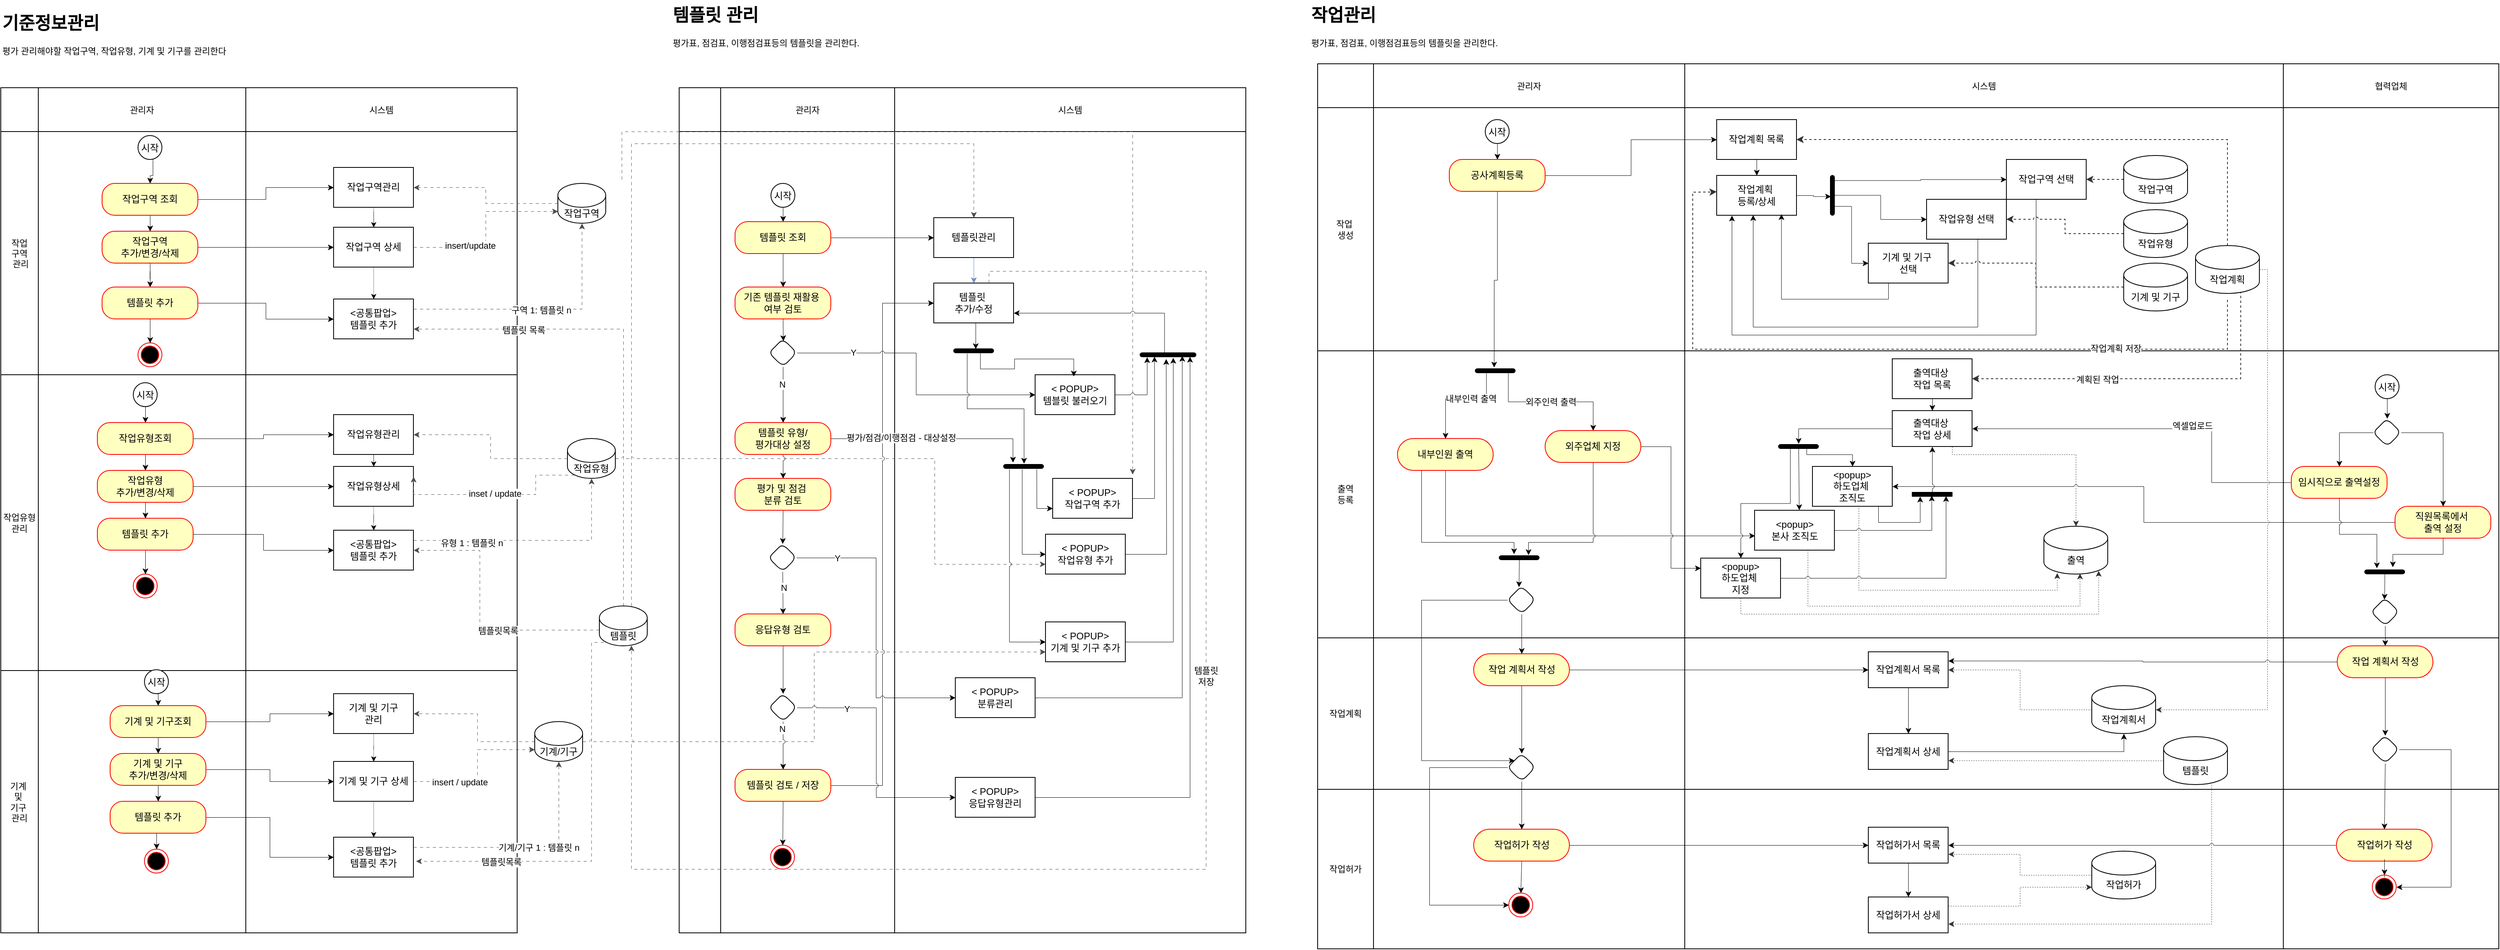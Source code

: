 <mxfile version="24.7.17">
  <diagram name="페이지-1" id="CJ-NocGQA8rgEOxYd6DQ">
    <mxGraphModel dx="1140" dy="-564" grid="1" gridSize="10" guides="1" tooltips="1" connect="1" arrows="1" fold="1" page="1" pageScale="1" pageWidth="1600" pageHeight="1200" math="0" shadow="0">
      <root>
        <mxCell id="0" />
        <mxCell id="1" parent="0" />
        <mxCell id="5AXodJkmoe9g33mTO3XX-300" value="" style="shape=table;startSize=0;container=1;collapsible=0;childLayout=tableLayout;rounded=1;fontFamily=Helvetica;fontSize=11;fontColor=default;labelBackgroundColor=default;" parent="1" vertex="1">
          <mxGeometry x="860" y="1310" width="710" height="1060" as="geometry" />
        </mxCell>
        <mxCell id="5AXodJkmoe9g33mTO3XX-301" value="" style="shape=tableRow;horizontal=0;startSize=0;swimlaneHead=0;swimlaneBody=0;strokeColor=inherit;top=0;left=0;bottom=0;right=0;collapsible=0;dropTarget=0;fillColor=none;points=[[0,0.5],[1,0.5]];portConstraint=eastwest;rounded=1;fontFamily=Helvetica;fontSize=11;fontColor=default;labelBackgroundColor=default;" parent="5AXodJkmoe9g33mTO3XX-300" vertex="1">
          <mxGeometry width="710" height="55" as="geometry" />
        </mxCell>
        <mxCell id="5AXodJkmoe9g33mTO3XX-302" value="" style="shape=partialRectangle;html=1;whiteSpace=wrap;connectable=0;strokeColor=inherit;overflow=hidden;fillColor=none;top=0;left=0;bottom=0;right=0;pointerEvents=1;rounded=1;fontFamily=Helvetica;fontSize=11;fontColor=default;labelBackgroundColor=default;" parent="5AXodJkmoe9g33mTO3XX-301" vertex="1">
          <mxGeometry width="52" height="55" as="geometry">
            <mxRectangle width="52" height="55" as="alternateBounds" />
          </mxGeometry>
        </mxCell>
        <mxCell id="5AXodJkmoe9g33mTO3XX-303" value="관리자" style="shape=partialRectangle;html=1;whiteSpace=wrap;connectable=0;strokeColor=inherit;overflow=hidden;fillColor=none;top=0;left=0;bottom=0;right=0;pointerEvents=1;rounded=1;fontFamily=Helvetica;fontSize=11;fontColor=default;labelBackgroundColor=default;" parent="5AXodJkmoe9g33mTO3XX-301" vertex="1">
          <mxGeometry x="52" width="218" height="55" as="geometry">
            <mxRectangle width="218" height="55" as="alternateBounds" />
          </mxGeometry>
        </mxCell>
        <mxCell id="5AXodJkmoe9g33mTO3XX-304" value="시스템" style="shape=partialRectangle;html=1;whiteSpace=wrap;connectable=0;strokeColor=inherit;overflow=hidden;fillColor=none;top=0;left=0;bottom=0;right=0;pointerEvents=1;rounded=1;fontFamily=Helvetica;fontSize=11;fontColor=default;labelBackgroundColor=default;" parent="5AXodJkmoe9g33mTO3XX-301" vertex="1">
          <mxGeometry x="270" width="440" height="55" as="geometry">
            <mxRectangle width="440" height="55" as="alternateBounds" />
          </mxGeometry>
        </mxCell>
        <mxCell id="5AXodJkmoe9g33mTO3XX-305" value="" style="shape=tableRow;horizontal=0;startSize=0;swimlaneHead=0;swimlaneBody=0;strokeColor=inherit;top=0;left=0;bottom=0;right=0;collapsible=0;dropTarget=0;fillColor=none;points=[[0,0.5],[1,0.5]];portConstraint=eastwest;rounded=1;fontFamily=Helvetica;fontSize=11;fontColor=default;labelBackgroundColor=default;" parent="5AXodJkmoe9g33mTO3XX-300" vertex="1">
          <mxGeometry y="55" width="710" height="1005" as="geometry" />
        </mxCell>
        <mxCell id="5AXodJkmoe9g33mTO3XX-306" value="" style="shape=partialRectangle;html=1;whiteSpace=wrap;connectable=0;strokeColor=inherit;overflow=hidden;fillColor=none;top=0;left=0;bottom=0;right=0;pointerEvents=1;rounded=1;fontFamily=Helvetica;fontSize=11;fontColor=default;labelBackgroundColor=default;" parent="5AXodJkmoe9g33mTO3XX-305" vertex="1">
          <mxGeometry width="52" height="1005" as="geometry">
            <mxRectangle width="52" height="1005" as="alternateBounds" />
          </mxGeometry>
        </mxCell>
        <mxCell id="5AXodJkmoe9g33mTO3XX-307" value="" style="shape=partialRectangle;html=1;whiteSpace=wrap;connectable=0;strokeColor=inherit;overflow=hidden;fillColor=none;top=0;left=0;bottom=0;right=0;pointerEvents=1;rounded=1;fontFamily=Helvetica;fontSize=11;fontColor=default;labelBackgroundColor=default;" parent="5AXodJkmoe9g33mTO3XX-305" vertex="1">
          <mxGeometry x="52" width="218" height="1005" as="geometry">
            <mxRectangle width="218" height="1005" as="alternateBounds" />
          </mxGeometry>
        </mxCell>
        <mxCell id="5AXodJkmoe9g33mTO3XX-308" value="" style="shape=partialRectangle;html=1;whiteSpace=wrap;connectable=0;strokeColor=inherit;overflow=hidden;fillColor=none;top=0;left=0;bottom=0;right=0;pointerEvents=1;rounded=1;fontFamily=Helvetica;fontSize=11;fontColor=default;labelBackgroundColor=default;" parent="5AXodJkmoe9g33mTO3XX-305" vertex="1">
          <mxGeometry x="270" width="440" height="1005" as="geometry">
            <mxRectangle width="440" height="1005" as="alternateBounds" />
          </mxGeometry>
        </mxCell>
        <mxCell id="5AXodJkmoe9g33mTO3XX-252" value="" style="shape=table;startSize=0;container=1;collapsible=0;childLayout=tableLayout;rounded=1;fontFamily=Helvetica;fontSize=11;fontColor=default;labelBackgroundColor=default;" parent="1" vertex="1">
          <mxGeometry x="10" y="1310" width="647" height="1060" as="geometry" />
        </mxCell>
        <mxCell id="5AXodJkmoe9g33mTO3XX-253" value="" style="shape=tableRow;horizontal=0;startSize=0;swimlaneHead=0;swimlaneBody=0;strokeColor=inherit;top=0;left=0;bottom=0;right=0;collapsible=0;dropTarget=0;fillColor=none;points=[[0,0.5],[1,0.5]];portConstraint=eastwest;rounded=1;fontFamily=Helvetica;fontSize=11;fontColor=default;labelBackgroundColor=default;" parent="5AXodJkmoe9g33mTO3XX-252" vertex="1">
          <mxGeometry width="647" height="55" as="geometry" />
        </mxCell>
        <mxCell id="5AXodJkmoe9g33mTO3XX-254" value="" style="shape=partialRectangle;html=1;whiteSpace=wrap;connectable=0;strokeColor=inherit;overflow=hidden;fillColor=none;top=0;left=0;bottom=0;right=0;pointerEvents=1;rounded=1;fontFamily=Helvetica;fontSize=11;fontColor=default;labelBackgroundColor=default;" parent="5AXodJkmoe9g33mTO3XX-253" vertex="1">
          <mxGeometry width="47" height="55" as="geometry">
            <mxRectangle width="47" height="55" as="alternateBounds" />
          </mxGeometry>
        </mxCell>
        <mxCell id="5AXodJkmoe9g33mTO3XX-255" value="관리자" style="shape=partialRectangle;html=1;whiteSpace=wrap;connectable=0;strokeColor=inherit;overflow=hidden;fillColor=none;top=0;left=0;bottom=0;right=0;pointerEvents=1;rounded=1;fontFamily=Helvetica;fontSize=11;fontColor=default;labelBackgroundColor=default;" parent="5AXodJkmoe9g33mTO3XX-253" vertex="1">
          <mxGeometry x="47" width="260" height="55" as="geometry">
            <mxRectangle width="260" height="55" as="alternateBounds" />
          </mxGeometry>
        </mxCell>
        <mxCell id="5AXodJkmoe9g33mTO3XX-256" value="시스템" style="shape=partialRectangle;html=1;whiteSpace=wrap;connectable=0;strokeColor=inherit;overflow=hidden;fillColor=none;top=0;left=0;bottom=0;right=0;pointerEvents=1;rounded=1;fontFamily=Helvetica;fontSize=11;fontColor=default;labelBackgroundColor=default;" parent="5AXodJkmoe9g33mTO3XX-253" vertex="1">
          <mxGeometry x="307" width="340" height="55" as="geometry">
            <mxRectangle width="340" height="55" as="alternateBounds" />
          </mxGeometry>
        </mxCell>
        <mxCell id="5AXodJkmoe9g33mTO3XX-257" value="" style="shape=tableRow;horizontal=0;startSize=0;swimlaneHead=0;swimlaneBody=0;strokeColor=inherit;top=0;left=0;bottom=0;right=0;collapsible=0;dropTarget=0;fillColor=none;points=[[0,0.5],[1,0.5]];portConstraint=eastwest;rounded=1;fontFamily=Helvetica;fontSize=11;fontColor=default;labelBackgroundColor=default;" parent="5AXodJkmoe9g33mTO3XX-252" vertex="1">
          <mxGeometry y="55" width="647" height="305" as="geometry" />
        </mxCell>
        <mxCell id="5AXodJkmoe9g33mTO3XX-258" value="작업&lt;div&gt;구역&lt;/div&gt;&lt;div&gt;&amp;nbsp;관리&lt;/div&gt;" style="shape=partialRectangle;html=1;whiteSpace=wrap;connectable=0;strokeColor=inherit;overflow=hidden;fillColor=none;top=0;left=0;bottom=0;right=0;pointerEvents=1;rounded=1;fontFamily=Helvetica;fontSize=11;fontColor=default;labelBackgroundColor=default;" parent="5AXodJkmoe9g33mTO3XX-257" vertex="1">
          <mxGeometry width="47" height="305" as="geometry">
            <mxRectangle width="47" height="305" as="alternateBounds" />
          </mxGeometry>
        </mxCell>
        <mxCell id="5AXodJkmoe9g33mTO3XX-259" value="" style="shape=partialRectangle;html=1;whiteSpace=wrap;connectable=0;strokeColor=inherit;overflow=hidden;fillColor=none;top=0;left=0;bottom=0;right=0;pointerEvents=1;rounded=1;fontFamily=Helvetica;fontSize=11;fontColor=default;labelBackgroundColor=default;" parent="5AXodJkmoe9g33mTO3XX-257" vertex="1">
          <mxGeometry x="47" width="260" height="305" as="geometry">
            <mxRectangle width="260" height="305" as="alternateBounds" />
          </mxGeometry>
        </mxCell>
        <mxCell id="5AXodJkmoe9g33mTO3XX-260" value="" style="shape=partialRectangle;html=1;whiteSpace=wrap;connectable=0;strokeColor=inherit;overflow=hidden;fillColor=none;top=0;left=0;bottom=0;right=0;pointerEvents=1;rounded=1;fontFamily=Helvetica;fontSize=11;fontColor=default;labelBackgroundColor=default;" parent="5AXodJkmoe9g33mTO3XX-257" vertex="1">
          <mxGeometry x="307" width="340" height="305" as="geometry">
            <mxRectangle width="340" height="305" as="alternateBounds" />
          </mxGeometry>
        </mxCell>
        <mxCell id="5AXodJkmoe9g33mTO3XX-261" value="" style="shape=tableRow;horizontal=0;startSize=0;swimlaneHead=0;swimlaneBody=0;strokeColor=inherit;top=0;left=0;bottom=0;right=0;collapsible=0;dropTarget=0;fillColor=none;points=[[0,0.5],[1,0.5]];portConstraint=eastwest;rounded=1;fontFamily=Helvetica;fontSize=11;fontColor=default;labelBackgroundColor=default;" parent="5AXodJkmoe9g33mTO3XX-252" vertex="1">
          <mxGeometry y="360" width="647" height="371" as="geometry" />
        </mxCell>
        <mxCell id="5AXodJkmoe9g33mTO3XX-262" value="작업유형&lt;div&gt;관리&lt;/div&gt;" style="shape=partialRectangle;html=1;whiteSpace=wrap;connectable=0;strokeColor=inherit;overflow=hidden;fillColor=none;top=0;left=0;bottom=0;right=0;pointerEvents=1;rounded=1;fontFamily=Helvetica;fontSize=11;fontColor=default;labelBackgroundColor=default;" parent="5AXodJkmoe9g33mTO3XX-261" vertex="1">
          <mxGeometry width="47" height="371" as="geometry">
            <mxRectangle width="47" height="371" as="alternateBounds" />
          </mxGeometry>
        </mxCell>
        <mxCell id="5AXodJkmoe9g33mTO3XX-263" value="" style="shape=partialRectangle;html=1;whiteSpace=wrap;connectable=0;strokeColor=inherit;overflow=hidden;fillColor=none;top=0;left=0;bottom=0;right=0;pointerEvents=1;rounded=1;fontFamily=Helvetica;fontSize=11;fontColor=default;labelBackgroundColor=default;" parent="5AXodJkmoe9g33mTO3XX-261" vertex="1">
          <mxGeometry x="47" width="260" height="371" as="geometry">
            <mxRectangle width="260" height="371" as="alternateBounds" />
          </mxGeometry>
        </mxCell>
        <mxCell id="5AXodJkmoe9g33mTO3XX-264" value="" style="shape=partialRectangle;html=1;whiteSpace=wrap;connectable=0;strokeColor=inherit;overflow=hidden;fillColor=none;top=0;left=0;bottom=0;right=0;pointerEvents=1;rounded=1;fontFamily=Helvetica;fontSize=11;fontColor=default;labelBackgroundColor=default;" parent="5AXodJkmoe9g33mTO3XX-261" vertex="1">
          <mxGeometry x="307" width="340" height="371" as="geometry">
            <mxRectangle width="340" height="371" as="alternateBounds" />
          </mxGeometry>
        </mxCell>
        <mxCell id="5AXodJkmoe9g33mTO3XX-265" style="shape=tableRow;horizontal=0;startSize=0;swimlaneHead=0;swimlaneBody=0;strokeColor=inherit;top=0;left=0;bottom=0;right=0;collapsible=0;dropTarget=0;fillColor=none;points=[[0,0.5],[1,0.5]];portConstraint=eastwest;rounded=1;fontFamily=Helvetica;fontSize=11;fontColor=default;labelBackgroundColor=default;" parent="5AXodJkmoe9g33mTO3XX-252" vertex="1">
          <mxGeometry y="731" width="647" height="329" as="geometry" />
        </mxCell>
        <mxCell id="5AXodJkmoe9g33mTO3XX-266" value="기계&amp;nbsp;&lt;div&gt;및&amp;nbsp;&lt;/div&gt;&lt;div&gt;기구&amp;nbsp;&lt;div&gt;관리&lt;/div&gt;&lt;/div&gt;" style="shape=partialRectangle;html=1;whiteSpace=wrap;connectable=0;strokeColor=inherit;overflow=hidden;fillColor=none;top=0;left=0;bottom=0;right=0;pointerEvents=1;rounded=1;fontFamily=Helvetica;fontSize=11;fontColor=default;labelBackgroundColor=default;" parent="5AXodJkmoe9g33mTO3XX-265" vertex="1">
          <mxGeometry width="47" height="329" as="geometry">
            <mxRectangle width="47" height="329" as="alternateBounds" />
          </mxGeometry>
        </mxCell>
        <mxCell id="5AXodJkmoe9g33mTO3XX-267" style="shape=partialRectangle;html=1;whiteSpace=wrap;connectable=0;strokeColor=inherit;overflow=hidden;fillColor=none;top=0;left=0;bottom=0;right=0;pointerEvents=1;rounded=1;fontFamily=Helvetica;fontSize=11;fontColor=default;labelBackgroundColor=default;" parent="5AXodJkmoe9g33mTO3XX-265" vertex="1">
          <mxGeometry x="47" width="260" height="329" as="geometry">
            <mxRectangle width="260" height="329" as="alternateBounds" />
          </mxGeometry>
        </mxCell>
        <mxCell id="5AXodJkmoe9g33mTO3XX-268" style="shape=partialRectangle;html=1;whiteSpace=wrap;connectable=0;strokeColor=inherit;overflow=hidden;fillColor=none;top=0;left=0;bottom=0;right=0;pointerEvents=1;rounded=1;fontFamily=Helvetica;fontSize=11;fontColor=default;labelBackgroundColor=default;" parent="5AXodJkmoe9g33mTO3XX-265" vertex="1">
          <mxGeometry x="307" width="340" height="329" as="geometry">
            <mxRectangle width="340" height="329" as="alternateBounds" />
          </mxGeometry>
        </mxCell>
        <mxCell id="5AXodJkmoe9g33mTO3XX-20" style="edgeStyle=orthogonalEdgeStyle;rounded=0;orthogonalLoop=1;jettySize=auto;html=1;exitX=0.617;exitY=0.929;exitDx=0;exitDy=0;strokeWidth=0.5;exitPerimeter=0;strokeColor=default;align=center;verticalAlign=middle;fontFamily=Helvetica;fontSize=11;fontColor=default;labelBackgroundColor=default;jumpStyle=arc;endArrow=classic;curved=0;" parent="1" source="5AXodJkmoe9g33mTO3XX-15" target="5AXodJkmoe9g33mTO3XX-18" edge="1">
          <mxGeometry relative="1" as="geometry">
            <mxPoint x="149" y="1360" as="targetPoint" />
          </mxGeometry>
        </mxCell>
        <mxCell id="5AXodJkmoe9g33mTO3XX-15" value="시작" style="ellipse;" parent="1" vertex="1">
          <mxGeometry x="181.91" y="1370" width="30" height="30" as="geometry" />
        </mxCell>
        <mxCell id="5AXodJkmoe9g33mTO3XX-71" style="edgeStyle=orthogonalEdgeStyle;rounded=0;orthogonalLoop=1;jettySize=auto;html=1;exitX=0.5;exitY=1;exitDx=0;exitDy=0;entryX=0.5;entryY=0;entryDx=0;entryDy=0;strokeWidth=0.5;strokeColor=default;align=center;verticalAlign=middle;fontFamily=Helvetica;fontSize=11;fontColor=default;labelBackgroundColor=default;jumpStyle=arc;endArrow=classic;curved=0;" parent="1" source="5AXodJkmoe9g33mTO3XX-18" target="5AXodJkmoe9g33mTO3XX-27" edge="1">
          <mxGeometry relative="1" as="geometry" />
        </mxCell>
        <mxCell id="5AXodJkmoe9g33mTO3XX-325" style="edgeStyle=orthogonalEdgeStyle;shape=connector;curved=0;rounded=0;jumpStyle=arc;orthogonalLoop=1;jettySize=auto;html=1;strokeColor=default;strokeWidth=0.5;align=center;verticalAlign=middle;fontFamily=Helvetica;fontSize=11;fontColor=default;labelBackgroundColor=default;endArrow=classic;" parent="1" source="5AXodJkmoe9g33mTO3XX-18" target="5AXodJkmoe9g33mTO3XX-26" edge="1">
          <mxGeometry relative="1" as="geometry" />
        </mxCell>
        <mxCell id="5AXodJkmoe9g33mTO3XX-18" value="작업구역 조회" style="rounded=1;whiteSpace=wrap;html=1;arcSize=40;fontColor=#000000;fillColor=#ffffc0;strokeColor=#ff0000;" parent="1" vertex="1">
          <mxGeometry x="136.91" y="1430" width="120" height="40" as="geometry" />
        </mxCell>
        <mxCell id="5AXodJkmoe9g33mTO3XX-81" style="edgeStyle=orthogonalEdgeStyle;rounded=0;orthogonalLoop=1;jettySize=auto;html=1;entryX=0.5;entryY=0;entryDx=0;entryDy=0;strokeWidth=0.5;strokeColor=default;align=center;verticalAlign=middle;fontFamily=Helvetica;fontSize=11;fontColor=default;labelBackgroundColor=default;jumpStyle=arc;endArrow=classic;curved=0;" parent="1" source="5AXodJkmoe9g33mTO3XX-27" target="5AXodJkmoe9g33mTO3XX-35" edge="1">
          <mxGeometry relative="1" as="geometry" />
        </mxCell>
        <mxCell id="5AXodJkmoe9g33mTO3XX-27" value="작업구역&lt;div&gt;추가/변경/삭제&lt;/div&gt;" style="rounded=1;whiteSpace=wrap;html=1;arcSize=40;fontColor=#000000;fillColor=#ffffc0;strokeColor=#ff0000;" parent="1" vertex="1">
          <mxGeometry x="136.91" y="1490" width="120" height="40" as="geometry" />
        </mxCell>
        <mxCell id="5AXodJkmoe9g33mTO3XX-274" style="edgeStyle=orthogonalEdgeStyle;shape=connector;curved=0;rounded=0;orthogonalLoop=1;jettySize=auto;html=1;strokeColor=default;strokeWidth=0.5;align=center;verticalAlign=middle;fontFamily=Helvetica;fontSize=11;fontColor=default;labelBackgroundColor=default;endArrow=classic;jumpStyle=arc;" parent="1" source="5AXodJkmoe9g33mTO3XX-35" target="5AXodJkmoe9g33mTO3XX-80" edge="1">
          <mxGeometry relative="1" as="geometry" />
        </mxCell>
        <mxCell id="5AXodJkmoe9g33mTO3XX-35" value="템플릿 추가" style="rounded=1;whiteSpace=wrap;html=1;arcSize=40;fontColor=#000000;fillColor=#ffffc0;strokeColor=#ff0000;" parent="1" vertex="1">
          <mxGeometry x="136.91" y="1560" width="120" height="40" as="geometry" />
        </mxCell>
        <mxCell id="5AXodJkmoe9g33mTO3XX-12" value="" style="ellipse;html=1;shape=endState;fillColor=#000000;strokeColor=#ff0000;" parent="1" vertex="1">
          <mxGeometry x="181.91" y="1630" width="30" height="30" as="geometry" />
        </mxCell>
        <mxCell id="5AXodJkmoe9g33mTO3XX-92" style="edgeStyle=orthogonalEdgeStyle;shape=connector;curved=0;rounded=0;orthogonalLoop=1;jettySize=auto;html=1;exitX=0.5;exitY=1;exitDx=0;exitDy=0;entryX=0.5;entryY=0;entryDx=0;entryDy=0;strokeColor=default;strokeWidth=0.5;align=center;verticalAlign=middle;fontFamily=Helvetica;fontSize=11;fontColor=default;labelBackgroundColor=default;endArrow=classic;jumpStyle=arc;" parent="1" source="5AXodJkmoe9g33mTO3XX-35" target="5AXodJkmoe9g33mTO3XX-12" edge="1">
          <mxGeometry relative="1" as="geometry" />
        </mxCell>
        <mxCell id="5AXodJkmoe9g33mTO3XX-219" style="edgeStyle=orthogonalEdgeStyle;shape=connector;curved=0;rounded=0;orthogonalLoop=1;jettySize=auto;html=1;entryX=0;entryY=0.5;entryDx=0;entryDy=0;strokeColor=default;strokeWidth=0.5;align=center;verticalAlign=middle;fontFamily=Helvetica;fontSize=11;fontColor=default;labelBackgroundColor=default;endArrow=classic;jumpStyle=arc;" parent="1" source="5AXodJkmoe9g33mTO3XX-27" target="5AXodJkmoe9g33mTO3XX-74" edge="1">
          <mxGeometry relative="1" as="geometry" />
        </mxCell>
        <mxCell id="5AXodJkmoe9g33mTO3XX-276" style="edgeStyle=orthogonalEdgeStyle;shape=connector;curved=0;rounded=0;orthogonalLoop=1;jettySize=auto;html=1;exitX=1;exitY=0.25;exitDx=0;exitDy=0;strokeColor=#4D4D4D;strokeWidth=0.5;align=center;verticalAlign=middle;fontFamily=Helvetica;fontSize=11;fontColor=default;labelBackgroundColor=default;endArrow=classic;dashed=1;dashPattern=8 8;jumpStyle=arc;" parent="1" source="5AXodJkmoe9g33mTO3XX-80" target="5AXodJkmoe9g33mTO3XX-56" edge="1">
          <mxGeometry relative="1" as="geometry" />
        </mxCell>
        <mxCell id="5AXodJkmoe9g33mTO3XX-398" value="구역 1: 템플릿 n" style="edgeLabel;html=1;align=center;verticalAlign=middle;resizable=0;points=[];rounded=1;fontFamily=Helvetica;fontSize=11;fontColor=default;labelBackgroundColor=default;" parent="5AXodJkmoe9g33mTO3XX-276" vertex="1" connectable="0">
          <mxGeometry x="0.004" y="-1" relative="1" as="geometry">
            <mxPoint as="offset" />
          </mxGeometry>
        </mxCell>
        <mxCell id="5AXodJkmoe9g33mTO3XX-80" value="&lt;div&gt;&amp;lt;공통팝업&amp;gt;&lt;/div&gt;템플릿 추가" style="html=1;dashed=0;whiteSpace=wrap;" parent="1" vertex="1">
          <mxGeometry x="427" y="1575" width="100" height="50" as="geometry" />
        </mxCell>
        <mxCell id="5AXodJkmoe9g33mTO3XX-246" style="edgeStyle=orthogonalEdgeStyle;shape=connector;curved=0;rounded=0;orthogonalLoop=1;jettySize=auto;html=1;entryX=0.5;entryY=0;entryDx=0;entryDy=0;strokeColor=default;strokeWidth=0.25;align=center;verticalAlign=middle;fontFamily=Helvetica;fontSize=11;fontColor=default;labelBackgroundColor=default;endArrow=classic;" parent="1" source="5AXodJkmoe9g33mTO3XX-224" target="5AXodJkmoe9g33mTO3XX-225" edge="1">
          <mxGeometry relative="1" as="geometry" />
        </mxCell>
        <mxCell id="5AXodJkmoe9g33mTO3XX-224" value="작업유형관리" style="html=1;dashed=0;whiteSpace=wrap;" parent="1" vertex="1">
          <mxGeometry x="427" y="1720" width="100" height="50" as="geometry" />
        </mxCell>
        <mxCell id="5AXodJkmoe9g33mTO3XX-279" style="edgeStyle=orthogonalEdgeStyle;shape=connector;curved=0;rounded=0;orthogonalLoop=1;jettySize=auto;html=1;strokeColor=default;strokeWidth=0.25;align=center;verticalAlign=middle;fontFamily=Helvetica;fontSize=11;fontColor=default;labelBackgroundColor=default;endArrow=classic;" parent="1" source="5AXodJkmoe9g33mTO3XX-225" target="5AXodJkmoe9g33mTO3XX-278" edge="1">
          <mxGeometry relative="1" as="geometry" />
        </mxCell>
        <mxCell id="5AXodJkmoe9g33mTO3XX-225" value="작업유형상세" style="html=1;dashed=0;whiteSpace=wrap;" parent="1" vertex="1">
          <mxGeometry x="427" y="1785" width="100" height="50" as="geometry" />
        </mxCell>
        <mxCell id="5AXodJkmoe9g33mTO3XX-26" value="작업구역관리" style="html=1;dashed=0;whiteSpace=wrap;" parent="1" vertex="1">
          <mxGeometry x="427" y="1410" width="100" height="50" as="geometry" />
        </mxCell>
        <mxCell id="5AXodJkmoe9g33mTO3XX-275" style="edgeStyle=orthogonalEdgeStyle;shape=connector;curved=0;rounded=0;orthogonalLoop=1;jettySize=auto;html=1;exitX=0.5;exitY=1;exitDx=0;exitDy=0;strokeColor=default;strokeWidth=0.25;align=center;verticalAlign=middle;fontFamily=Helvetica;fontSize=11;fontColor=default;labelBackgroundColor=default;endArrow=classic;" parent="1" source="5AXodJkmoe9g33mTO3XX-74" target="5AXodJkmoe9g33mTO3XX-80" edge="1">
          <mxGeometry relative="1" as="geometry" />
        </mxCell>
        <mxCell id="5AXodJkmoe9g33mTO3XX-74" value="작업구역 상세" style="html=1;dashed=0;whiteSpace=wrap;" parent="1" vertex="1">
          <mxGeometry x="427" y="1485" width="100" height="50" as="geometry" />
        </mxCell>
        <mxCell id="5AXodJkmoe9g33mTO3XX-218" style="edgeStyle=orthogonalEdgeStyle;shape=connector;curved=0;rounded=0;orthogonalLoop=1;jettySize=auto;html=1;strokeColor=default;strokeWidth=0.25;align=center;verticalAlign=middle;fontFamily=Helvetica;fontSize=11;fontColor=default;labelBackgroundColor=default;endArrow=classic;exitX=0.5;exitY=1;exitDx=0;exitDy=0;" parent="1" source="5AXodJkmoe9g33mTO3XX-26" target="5AXodJkmoe9g33mTO3XX-74" edge="1">
          <mxGeometry relative="1" as="geometry" />
        </mxCell>
        <mxCell id="5AXodJkmoe9g33mTO3XX-223" style="edgeStyle=orthogonalEdgeStyle;shape=connector;curved=0;rounded=0;orthogonalLoop=1;jettySize=auto;html=1;strokeColor=#4D4D4D;strokeWidth=0.5;align=center;verticalAlign=middle;fontFamily=Helvetica;fontSize=11;fontColor=default;labelBackgroundColor=default;endArrow=classic;entryX=0;entryY=1;entryDx=0;entryDy=-15;entryPerimeter=0;dashed=1;dashPattern=8 8;jumpStyle=arc;" parent="1" source="5AXodJkmoe9g33mTO3XX-74" target="5AXodJkmoe9g33mTO3XX-56" edge="1">
          <mxGeometry relative="1" as="geometry">
            <mxPoint x="987" y="1495" as="targetPoint" />
          </mxGeometry>
        </mxCell>
        <mxCell id="5AXodJkmoe9g33mTO3XX-397" value="insert/update" style="edgeLabel;html=1;align=center;verticalAlign=middle;resizable=0;points=[];rounded=1;fontFamily=Helvetica;fontSize=11;fontColor=default;labelBackgroundColor=default;" parent="5AXodJkmoe9g33mTO3XX-223" vertex="1" connectable="0">
          <mxGeometry x="-0.378" y="2" relative="1" as="geometry">
            <mxPoint as="offset" />
          </mxGeometry>
        </mxCell>
        <mxCell id="5AXodJkmoe9g33mTO3XX-292" style="edgeStyle=orthogonalEdgeStyle;shape=connector;curved=0;rounded=0;orthogonalLoop=1;jettySize=auto;html=1;exitX=0.5;exitY=1;exitDx=0;exitDy=0;strokeColor=default;strokeWidth=0.25;align=center;verticalAlign=middle;fontFamily=Helvetica;fontSize=11;fontColor=default;labelBackgroundColor=default;endArrow=classic;" parent="1" source="5AXodJkmoe9g33mTO3XX-248" target="5AXodJkmoe9g33mTO3XX-249" edge="1">
          <mxGeometry relative="1" as="geometry" />
        </mxCell>
        <mxCell id="5AXodJkmoe9g33mTO3XX-248" value="기계 및 기구&lt;div&gt;관리&lt;/div&gt;" style="html=1;dashed=0;whiteSpace=wrap;" parent="1" vertex="1">
          <mxGeometry x="427" y="2070" width="100" height="50" as="geometry" />
        </mxCell>
        <mxCell id="5AXodJkmoe9g33mTO3XX-295" style="edgeStyle=orthogonalEdgeStyle;shape=connector;curved=0;rounded=0;orthogonalLoop=1;jettySize=auto;html=1;strokeColor=default;strokeWidth=0.25;align=center;verticalAlign=middle;fontFamily=Helvetica;fontSize=11;fontColor=default;labelBackgroundColor=default;endArrow=classic;" parent="1" source="5AXodJkmoe9g33mTO3XX-249" target="5AXodJkmoe9g33mTO3XX-287" edge="1">
          <mxGeometry relative="1" as="geometry" />
        </mxCell>
        <mxCell id="5AXodJkmoe9g33mTO3XX-249" value="기계 및 기구 상세" style="html=1;dashed=0;whiteSpace=wrap;" parent="1" vertex="1">
          <mxGeometry x="427" y="2155" width="100" height="50" as="geometry" />
        </mxCell>
        <mxCell id="5AXodJkmoe9g33mTO3XX-277" style="edgeStyle=orthogonalEdgeStyle;shape=connector;curved=0;rounded=0;orthogonalLoop=1;jettySize=auto;html=1;entryX=1;entryY=0.75;entryDx=0;entryDy=0;strokeColor=#4D4D4D;strokeWidth=0.5;align=center;verticalAlign=middle;fontFamily=Helvetica;fontSize=11;fontColor=default;labelBackgroundColor=default;endArrow=classic;dashed=1;dashPattern=8 8;exitX=0.5;exitY=0;exitDx=0;exitDy=0;exitPerimeter=0;jumpStyle=arc;" parent="1" source="5AXodJkmoe9g33mTO3XX-89" target="5AXodJkmoe9g33mTO3XX-80" edge="1">
          <mxGeometry relative="1" as="geometry" />
        </mxCell>
        <mxCell id="Z3Hbdjopri7iWPyy1vLG-98" value="템플릿 목록" style="edgeLabel;html=1;align=center;verticalAlign=middle;resizable=0;points=[];fontFamily=Helvetica;fontSize=11;fontColor=default;labelBackgroundColor=default;" vertex="1" connectable="0" parent="5AXodJkmoe9g33mTO3XX-277">
          <mxGeometry x="0.548" y="1" relative="1" as="geometry">
            <mxPoint as="offset" />
          </mxGeometry>
        </mxCell>
        <mxCell id="5AXodJkmoe9g33mTO3XX-281" style="edgeStyle=orthogonalEdgeStyle;shape=connector;curved=0;rounded=0;orthogonalLoop=1;jettySize=auto;html=1;entryX=1;entryY=0.5;entryDx=0;entryDy=0;strokeColor=#4D4D4D;strokeWidth=0.5;align=center;verticalAlign=middle;fontFamily=Helvetica;fontSize=11;fontColor=default;labelBackgroundColor=default;endArrow=classic;dashed=1;dashPattern=8 8;exitX=0;exitY=0;exitDx=0;exitDy=30;exitPerimeter=0;jumpStyle=arc;" parent="1" source="5AXodJkmoe9g33mTO3XX-89" target="5AXodJkmoe9g33mTO3XX-278" edge="1">
          <mxGeometry relative="1" as="geometry">
            <Array as="points">
              <mxPoint x="610" y="1990" />
              <mxPoint x="610" y="1890" />
            </Array>
          </mxGeometry>
        </mxCell>
        <mxCell id="Z3Hbdjopri7iWPyy1vLG-96" value="템플릿목록" style="edgeLabel;html=1;align=center;verticalAlign=middle;resizable=0;points=[];fontFamily=Helvetica;fontSize=11;fontColor=default;labelBackgroundColor=default;" vertex="1" connectable="0" parent="5AXodJkmoe9g33mTO3XX-281">
          <mxGeometry x="-0.236" y="1" relative="1" as="geometry">
            <mxPoint as="offset" />
          </mxGeometry>
        </mxCell>
        <mxCell id="5AXodJkmoe9g33mTO3XX-296" style="edgeStyle=orthogonalEdgeStyle;shape=connector;curved=0;rounded=0;orthogonalLoop=1;jettySize=auto;html=1;strokeColor=#4D4D4D;strokeWidth=0.5;align=center;verticalAlign=middle;fontFamily=Helvetica;fontSize=11;fontColor=default;labelBackgroundColor=default;endArrow=classic;dashed=1;dashPattern=8 8;exitX=0.092;exitY=0.909;exitDx=0;exitDy=0;exitPerimeter=0;jumpStyle=arc;" parent="1" source="5AXodJkmoe9g33mTO3XX-89" edge="1">
          <mxGeometry relative="1" as="geometry">
            <mxPoint x="530" y="2280" as="targetPoint" />
            <Array as="points">
              <mxPoint x="750" y="2005" />
              <mxPoint x="750" y="2280" />
            </Array>
          </mxGeometry>
        </mxCell>
        <mxCell id="Z3Hbdjopri7iWPyy1vLG-97" value="템플릿목록" style="edgeLabel;html=1;align=center;verticalAlign=middle;resizable=0;points=[];fontFamily=Helvetica;fontSize=11;fontColor=default;labelBackgroundColor=default;" vertex="1" connectable="0" parent="5AXodJkmoe9g33mTO3XX-296">
          <mxGeometry x="0.583" y="1" relative="1" as="geometry">
            <mxPoint as="offset" />
          </mxGeometry>
        </mxCell>
        <mxCell id="5AXodJkmoe9g33mTO3XX-368" style="edgeStyle=orthogonalEdgeStyle;shape=connector;curved=0;rounded=0;jumpStyle=arc;orthogonalLoop=1;jettySize=auto;html=1;entryX=0.5;entryY=0;entryDx=0;entryDy=0;strokeColor=#4D4D4D;strokeWidth=0.5;align=center;verticalAlign=middle;fontFamily=Helvetica;fontSize=11;fontColor=default;labelBackgroundColor=default;endArrow=classic;dashed=1;dashPattern=8 8;" parent="1" source="5AXodJkmoe9g33mTO3XX-89" target="5AXodJkmoe9g33mTO3XX-322" edge="1">
          <mxGeometry relative="1" as="geometry">
            <Array as="points">
              <mxPoint x="800" y="1380" />
              <mxPoint x="1229" y="1380" />
            </Array>
          </mxGeometry>
        </mxCell>
        <mxCell id="5AXodJkmoe9g33mTO3XX-89" value="템플릿" style="shape=cylinder3;whiteSpace=wrap;html=1;boundedLbl=1;backgroundOutline=1;size=15;" parent="1" vertex="1">
          <mxGeometry x="760" y="1960" width="60" height="50" as="geometry" />
        </mxCell>
        <mxCell id="5AXodJkmoe9g33mTO3XX-226" value="" style="ellipse;html=1;shape=endState;fillColor=#000000;strokeColor=#ff0000;" parent="1" vertex="1">
          <mxGeometry x="176" y="1920" width="30" height="30" as="geometry" />
        </mxCell>
        <mxCell id="5AXodJkmoe9g33mTO3XX-227" style="edgeStyle=orthogonalEdgeStyle;rounded=0;orthogonalLoop=1;jettySize=auto;html=1;exitX=0.5;exitY=1;exitDx=0;exitDy=0;entryX=0.5;entryY=0;entryDx=0;entryDy=0;strokeWidth=0.5;strokeColor=default;align=center;verticalAlign=middle;fontFamily=Helvetica;fontSize=11;fontColor=default;labelBackgroundColor=default;jumpStyle=arc;endArrow=classic;curved=0;" parent="1" source="5AXodJkmoe9g33mTO3XX-228" target="5AXodJkmoe9g33mTO3XX-230" edge="1">
          <mxGeometry relative="1" as="geometry" />
        </mxCell>
        <mxCell id="5AXodJkmoe9g33mTO3XX-228" value="시작" style="ellipse;" parent="1" vertex="1">
          <mxGeometry x="176" y="1680" width="30" height="30" as="geometry" />
        </mxCell>
        <mxCell id="5AXodJkmoe9g33mTO3XX-229" style="edgeStyle=orthogonalEdgeStyle;rounded=0;orthogonalLoop=1;jettySize=auto;html=1;exitX=0.5;exitY=1;exitDx=0;exitDy=0;entryX=0.5;entryY=0;entryDx=0;entryDy=0;strokeWidth=0.5;strokeColor=default;align=center;verticalAlign=middle;fontFamily=Helvetica;fontSize=11;fontColor=default;labelBackgroundColor=default;jumpStyle=arc;endArrow=classic;curved=0;" parent="1" source="5AXodJkmoe9g33mTO3XX-230" target="5AXodJkmoe9g33mTO3XX-232" edge="1">
          <mxGeometry relative="1" as="geometry" />
        </mxCell>
        <mxCell id="5AXodJkmoe9g33mTO3XX-230" value="작업유형조회" style="rounded=1;whiteSpace=wrap;html=1;arcSize=40;fontColor=#000000;fillColor=#ffffc0;strokeColor=#ff0000;" parent="1" vertex="1">
          <mxGeometry x="131" y="1730" width="120" height="40" as="geometry" />
        </mxCell>
        <mxCell id="5AXodJkmoe9g33mTO3XX-231" style="edgeStyle=orthogonalEdgeStyle;rounded=0;orthogonalLoop=1;jettySize=auto;html=1;strokeWidth=0.5;strokeColor=default;align=center;verticalAlign=middle;fontFamily=Helvetica;fontSize=11;fontColor=default;labelBackgroundColor=default;jumpStyle=arc;endArrow=classic;curved=0;" parent="1" source="5AXodJkmoe9g33mTO3XX-232" target="5AXodJkmoe9g33mTO3XX-234" edge="1">
          <mxGeometry relative="1" as="geometry" />
        </mxCell>
        <mxCell id="5AXodJkmoe9g33mTO3XX-232" value="&lt;div&gt;작업유형&lt;/div&gt;&lt;div&gt;추가/변경/삭제&lt;/div&gt;" style="rounded=1;whiteSpace=wrap;html=1;arcSize=40;fontColor=#000000;fillColor=#ffffc0;strokeColor=#ff0000;" parent="1" vertex="1">
          <mxGeometry x="131" y="1790" width="120" height="40" as="geometry" />
        </mxCell>
        <mxCell id="5AXodJkmoe9g33mTO3XX-233" style="edgeStyle=orthogonalEdgeStyle;shape=connector;curved=0;rounded=0;orthogonalLoop=1;jettySize=auto;html=1;exitX=0.5;exitY=1;exitDx=0;exitDy=0;entryX=0.5;entryY=0;entryDx=0;entryDy=0;strokeColor=default;strokeWidth=0.5;align=center;verticalAlign=middle;fontFamily=Helvetica;fontSize=11;fontColor=default;labelBackgroundColor=default;endArrow=classic;jumpStyle=arc;" parent="1" source="5AXodJkmoe9g33mTO3XX-234" target="5AXodJkmoe9g33mTO3XX-226" edge="1">
          <mxGeometry relative="1" as="geometry" />
        </mxCell>
        <mxCell id="5AXodJkmoe9g33mTO3XX-280" style="edgeStyle=orthogonalEdgeStyle;shape=connector;curved=0;rounded=0;orthogonalLoop=1;jettySize=auto;html=1;entryX=0;entryY=0.5;entryDx=0;entryDy=0;strokeColor=default;strokeWidth=0.5;align=center;verticalAlign=middle;fontFamily=Helvetica;fontSize=11;fontColor=default;labelBackgroundColor=default;endArrow=classic;jumpStyle=arc;" parent="1" source="5AXodJkmoe9g33mTO3XX-234" target="5AXodJkmoe9g33mTO3XX-278" edge="1">
          <mxGeometry relative="1" as="geometry" />
        </mxCell>
        <mxCell id="5AXodJkmoe9g33mTO3XX-234" value="템플릿 추가" style="rounded=1;whiteSpace=wrap;html=1;arcSize=40;fontColor=#000000;fillColor=#ffffc0;strokeColor=#ff0000;" parent="1" vertex="1">
          <mxGeometry x="131" y="1850" width="120" height="40" as="geometry" />
        </mxCell>
        <mxCell id="5AXodJkmoe9g33mTO3XX-235" value="" style="ellipse;html=1;shape=endState;fillColor=#000000;strokeColor=#ff0000;" parent="1" vertex="1">
          <mxGeometry x="190" y="2265" width="30" height="30" as="geometry" />
        </mxCell>
        <mxCell id="5AXodJkmoe9g33mTO3XX-236" style="edgeStyle=orthogonalEdgeStyle;rounded=0;orthogonalLoop=1;jettySize=auto;html=1;exitX=0.5;exitY=1;exitDx=0;exitDy=0;entryX=0.5;entryY=0;entryDx=0;entryDy=0;strokeWidth=0.5;strokeColor=default;align=center;verticalAlign=middle;fontFamily=Helvetica;fontSize=11;fontColor=default;labelBackgroundColor=default;jumpStyle=arc;endArrow=classic;curved=0;" parent="1" source="5AXodJkmoe9g33mTO3XX-237" target="5AXodJkmoe9g33mTO3XX-239" edge="1">
          <mxGeometry relative="1" as="geometry" />
        </mxCell>
        <mxCell id="5AXodJkmoe9g33mTO3XX-237" value="시작" style="ellipse;" parent="1" vertex="1">
          <mxGeometry x="190" y="2040" width="30" height="30" as="geometry" />
        </mxCell>
        <mxCell id="5AXodJkmoe9g33mTO3XX-238" style="edgeStyle=orthogonalEdgeStyle;rounded=0;orthogonalLoop=1;jettySize=auto;html=1;exitX=0.5;exitY=1;exitDx=0;exitDy=0;entryX=0.5;entryY=0;entryDx=0;entryDy=0;strokeWidth=0.5;strokeColor=default;align=center;verticalAlign=middle;fontFamily=Helvetica;fontSize=11;fontColor=default;labelBackgroundColor=default;jumpStyle=arc;endArrow=classic;curved=0;" parent="1" source="5AXodJkmoe9g33mTO3XX-239" target="5AXodJkmoe9g33mTO3XX-241" edge="1">
          <mxGeometry relative="1" as="geometry" />
        </mxCell>
        <mxCell id="5AXodJkmoe9g33mTO3XX-288" style="edgeStyle=orthogonalEdgeStyle;shape=connector;curved=0;rounded=0;orthogonalLoop=1;jettySize=auto;html=1;strokeColor=default;strokeWidth=0.5;align=center;verticalAlign=middle;fontFamily=Helvetica;fontSize=11;fontColor=default;labelBackgroundColor=default;endArrow=classic;jumpStyle=arc;" parent="1" source="5AXodJkmoe9g33mTO3XX-239" target="5AXodJkmoe9g33mTO3XX-248" edge="1">
          <mxGeometry relative="1" as="geometry" />
        </mxCell>
        <mxCell id="5AXodJkmoe9g33mTO3XX-239" value="기계 및 기구조회" style="rounded=1;whiteSpace=wrap;html=1;arcSize=40;fontColor=#000000;fillColor=#ffffc0;strokeColor=#ff0000;" parent="1" vertex="1">
          <mxGeometry x="147" y="2085" width="120" height="40" as="geometry" />
        </mxCell>
        <mxCell id="5AXodJkmoe9g33mTO3XX-240" style="edgeStyle=orthogonalEdgeStyle;rounded=0;orthogonalLoop=1;jettySize=auto;html=1;strokeWidth=0.5;strokeColor=default;align=center;verticalAlign=middle;fontFamily=Helvetica;fontSize=11;fontColor=default;labelBackgroundColor=default;jumpStyle=arc;endArrow=classic;curved=0;" parent="1" source="5AXodJkmoe9g33mTO3XX-241" target="5AXodJkmoe9g33mTO3XX-243" edge="1">
          <mxGeometry relative="1" as="geometry" />
        </mxCell>
        <mxCell id="5AXodJkmoe9g33mTO3XX-293" style="edgeStyle=orthogonalEdgeStyle;shape=connector;curved=0;rounded=0;orthogonalLoop=1;jettySize=auto;html=1;entryX=0;entryY=0.5;entryDx=0;entryDy=0;strokeColor=default;strokeWidth=0.5;align=center;verticalAlign=middle;fontFamily=Helvetica;fontSize=11;fontColor=default;labelBackgroundColor=default;endArrow=classic;jumpStyle=arc;" parent="1" source="5AXodJkmoe9g33mTO3XX-241" target="5AXodJkmoe9g33mTO3XX-249" edge="1">
          <mxGeometry relative="1" as="geometry" />
        </mxCell>
        <mxCell id="5AXodJkmoe9g33mTO3XX-241" value="&lt;div&gt;기계 및 기구&lt;/div&gt;&lt;div&gt;추가/변경/삭제&lt;/div&gt;" style="rounded=1;whiteSpace=wrap;html=1;arcSize=40;fontColor=#000000;fillColor=#ffffc0;strokeColor=#ff0000;" parent="1" vertex="1">
          <mxGeometry x="147" y="2145" width="120" height="40" as="geometry" />
        </mxCell>
        <mxCell id="5AXodJkmoe9g33mTO3XX-242" style="edgeStyle=orthogonalEdgeStyle;shape=connector;curved=0;rounded=0;orthogonalLoop=1;jettySize=auto;html=1;exitX=0.5;exitY=1;exitDx=0;exitDy=0;entryX=0.5;entryY=0;entryDx=0;entryDy=0;strokeColor=default;strokeWidth=0.5;align=center;verticalAlign=middle;fontFamily=Helvetica;fontSize=11;fontColor=default;labelBackgroundColor=default;endArrow=classic;jumpStyle=arc;" parent="1" source="5AXodJkmoe9g33mTO3XX-243" target="5AXodJkmoe9g33mTO3XX-235" edge="1">
          <mxGeometry relative="1" as="geometry" />
        </mxCell>
        <mxCell id="5AXodJkmoe9g33mTO3XX-294" style="edgeStyle=orthogonalEdgeStyle;shape=connector;curved=0;rounded=0;orthogonalLoop=1;jettySize=auto;html=1;entryX=0;entryY=0.5;entryDx=0;entryDy=0;strokeColor=default;strokeWidth=0.5;align=center;verticalAlign=middle;fontFamily=Helvetica;fontSize=11;fontColor=default;labelBackgroundColor=default;endArrow=classic;jumpStyle=arc;" parent="1" source="5AXodJkmoe9g33mTO3XX-243" target="5AXodJkmoe9g33mTO3XX-287" edge="1">
          <mxGeometry relative="1" as="geometry" />
        </mxCell>
        <mxCell id="5AXodJkmoe9g33mTO3XX-243" value="템플릿 추가" style="rounded=1;whiteSpace=wrap;html=1;arcSize=40;fontColor=#000000;fillColor=#ffffc0;strokeColor=#ff0000;" parent="1" vertex="1">
          <mxGeometry x="147" y="2205" width="120" height="40" as="geometry" />
        </mxCell>
        <mxCell id="5AXodJkmoe9g33mTO3XX-245" style="edgeStyle=orthogonalEdgeStyle;shape=connector;curved=0;rounded=0;orthogonalLoop=1;jettySize=auto;html=1;entryX=0;entryY=0.5;entryDx=0;entryDy=0;strokeColor=default;strokeWidth=0.5;align=center;verticalAlign=middle;fontFamily=Helvetica;fontSize=11;fontColor=default;labelBackgroundColor=default;endArrow=classic;jumpStyle=arc;" parent="1" source="5AXodJkmoe9g33mTO3XX-230" target="5AXodJkmoe9g33mTO3XX-224" edge="1">
          <mxGeometry relative="1" as="geometry" />
        </mxCell>
        <mxCell id="5AXodJkmoe9g33mTO3XX-251" style="edgeStyle=orthogonalEdgeStyle;shape=connector;curved=0;rounded=0;orthogonalLoop=1;jettySize=auto;html=1;entryX=0;entryY=0.5;entryDx=0;entryDy=0;strokeColor=default;strokeWidth=0.5;align=center;verticalAlign=middle;fontFamily=Helvetica;fontSize=11;fontColor=default;labelBackgroundColor=default;endArrow=classic;jumpStyle=arc;" parent="1" source="5AXodJkmoe9g33mTO3XX-232" target="5AXodJkmoe9g33mTO3XX-225" edge="1">
          <mxGeometry relative="1" as="geometry" />
        </mxCell>
        <mxCell id="5AXodJkmoe9g33mTO3XX-270" style="edgeStyle=orthogonalEdgeStyle;shape=connector;curved=0;rounded=0;orthogonalLoop=1;jettySize=auto;html=1;strokeColor=#4D4D4D;strokeWidth=0.5;align=center;verticalAlign=middle;fontFamily=Helvetica;fontSize=11;fontColor=default;labelBackgroundColor=default;endArrow=classic;dashed=1;dashPattern=8 8;jumpStyle=arc;" parent="1" source="5AXodJkmoe9g33mTO3XX-56" target="5AXodJkmoe9g33mTO3XX-26" edge="1">
          <mxGeometry relative="1" as="geometry" />
        </mxCell>
        <mxCell id="5AXodJkmoe9g33mTO3XX-406" style="edgeStyle=orthogonalEdgeStyle;shape=connector;curved=0;rounded=0;jumpStyle=arc;orthogonalLoop=1;jettySize=auto;html=1;strokeColor=#4D4D4D;strokeWidth=0.5;align=center;verticalAlign=middle;fontFamily=Helvetica;fontSize=11;fontColor=default;labelBackgroundColor=default;endArrow=classic;dashed=1;dashPattern=8 8;" parent="1" edge="1">
          <mxGeometry relative="1" as="geometry">
            <mxPoint x="788" y="1425" as="sourcePoint" />
            <mxPoint x="1428" y="1795" as="targetPoint" />
            <Array as="points">
              <mxPoint x="788" y="1365" />
              <mxPoint x="1428" y="1365" />
            </Array>
          </mxGeometry>
        </mxCell>
        <mxCell id="5AXodJkmoe9g33mTO3XX-56" value="작업구역" style="shape=cylinder3;whiteSpace=wrap;html=1;boundedLbl=1;backgroundOutline=1;size=15;" parent="1" vertex="1">
          <mxGeometry x="708" y="1430" width="60" height="50" as="geometry" />
        </mxCell>
        <mxCell id="5AXodJkmoe9g33mTO3XX-285" style="edgeStyle=orthogonalEdgeStyle;shape=connector;curved=0;rounded=0;orthogonalLoop=1;jettySize=auto;html=1;strokeColor=#4D4D4D;strokeWidth=0.5;align=center;verticalAlign=middle;fontFamily=Helvetica;fontSize=11;fontColor=default;labelBackgroundColor=default;endArrow=classic;dashed=1;dashPattern=8 8;exitX=1;exitY=0.25;exitDx=0;exitDy=0;jumpStyle=arc;" parent="1" source="5AXodJkmoe9g33mTO3XX-278" target="5AXodJkmoe9g33mTO3XX-282" edge="1">
          <mxGeometry relative="1" as="geometry" />
        </mxCell>
        <mxCell id="5AXodJkmoe9g33mTO3XX-400" value="유형 1 : 템플릿 n" style="edgeLabel;html=1;align=center;verticalAlign=middle;resizable=0;points=[];rounded=1;fontFamily=Helvetica;fontSize=11;fontColor=default;labelBackgroundColor=default;" parent="5AXodJkmoe9g33mTO3XX-285" vertex="1" connectable="0">
          <mxGeometry x="-0.513" y="-3" relative="1" as="geometry">
            <mxPoint as="offset" />
          </mxGeometry>
        </mxCell>
        <mxCell id="5AXodJkmoe9g33mTO3XX-278" value="&lt;div&gt;&amp;lt;공통팝업&amp;gt;&lt;/div&gt;템플릿 추가" style="html=1;dashed=0;whiteSpace=wrap;" parent="1" vertex="1">
          <mxGeometry x="427" y="1865" width="100" height="50" as="geometry" />
        </mxCell>
        <mxCell id="5AXodJkmoe9g33mTO3XX-283" style="edgeStyle=orthogonalEdgeStyle;shape=connector;curved=0;rounded=0;orthogonalLoop=1;jettySize=auto;html=1;entryX=1;entryY=0.5;entryDx=0;entryDy=0;strokeColor=#4D4D4D;strokeWidth=0.5;align=center;verticalAlign=middle;fontFamily=Helvetica;fontSize=11;fontColor=default;labelBackgroundColor=default;endArrow=classic;dashed=1;dashPattern=8 8;jumpStyle=arc;" parent="1" source="5AXodJkmoe9g33mTO3XX-282" target="5AXodJkmoe9g33mTO3XX-224" edge="1">
          <mxGeometry relative="1" as="geometry" />
        </mxCell>
        <mxCell id="5AXodJkmoe9g33mTO3XX-284" style="edgeStyle=orthogonalEdgeStyle;shape=connector;curved=0;rounded=0;orthogonalLoop=1;jettySize=auto;html=1;entryX=1;entryY=0.25;entryDx=0;entryDy=0;strokeColor=#4D4D4D;strokeWidth=0.5;align=center;verticalAlign=middle;fontFamily=Helvetica;fontSize=11;fontColor=default;labelBackgroundColor=default;endArrow=classic;dashed=1;dashPattern=8 8;exitX=0.145;exitY=1;exitDx=0;exitDy=-4.35;exitPerimeter=0;jumpStyle=arc;" parent="1" source="5AXodJkmoe9g33mTO3XX-282" target="5AXodJkmoe9g33mTO3XX-225" edge="1">
          <mxGeometry relative="1" as="geometry">
            <Array as="points">
              <mxPoint x="680" y="1796" />
              <mxPoint x="680" y="1820" />
              <mxPoint x="527" y="1820" />
            </Array>
          </mxGeometry>
        </mxCell>
        <mxCell id="5AXodJkmoe9g33mTO3XX-399" value="inset / update" style="edgeLabel;html=1;align=center;verticalAlign=middle;resizable=0;points=[];rounded=1;fontFamily=Helvetica;fontSize=11;fontColor=default;labelBackgroundColor=default;" parent="5AXodJkmoe9g33mTO3XX-284" vertex="1" connectable="0">
          <mxGeometry x="-0.001" y="-1" relative="1" as="geometry">
            <mxPoint as="offset" />
          </mxGeometry>
        </mxCell>
        <mxCell id="5AXodJkmoe9g33mTO3XX-404" style="edgeStyle=orthogonalEdgeStyle;shape=connector;curved=0;rounded=0;jumpStyle=arc;orthogonalLoop=1;jettySize=auto;html=1;entryX=0;entryY=0.75;entryDx=0;entryDy=0;strokeColor=#4D4D4D;strokeWidth=0.5;align=center;verticalAlign=middle;fontFamily=Helvetica;fontSize=11;fontColor=default;labelBackgroundColor=default;endArrow=classic;dashed=1;dashPattern=8 8;" parent="1" source="5AXodJkmoe9g33mTO3XX-282" target="5AXodJkmoe9g33mTO3XX-337" edge="1">
          <mxGeometry relative="1" as="geometry">
            <Array as="points">
              <mxPoint x="1180" y="1775" />
              <mxPoint x="1180" y="1908" />
            </Array>
          </mxGeometry>
        </mxCell>
        <mxCell id="5AXodJkmoe9g33mTO3XX-282" value="작업유형" style="shape=cylinder3;whiteSpace=wrap;html=1;boundedLbl=1;backgroundOutline=1;size=15;" parent="1" vertex="1">
          <mxGeometry x="720" y="1750" width="60" height="50" as="geometry" />
        </mxCell>
        <mxCell id="5AXodJkmoe9g33mTO3XX-287" value="&lt;div&gt;&amp;lt;공통팝업&amp;gt;&lt;/div&gt;템플릿 추가" style="html=1;dashed=0;whiteSpace=wrap;" parent="1" vertex="1">
          <mxGeometry x="427" y="2250" width="100" height="50" as="geometry" />
        </mxCell>
        <mxCell id="5AXodJkmoe9g33mTO3XX-290" style="edgeStyle=orthogonalEdgeStyle;shape=connector;curved=0;rounded=0;orthogonalLoop=1;jettySize=auto;html=1;strokeColor=#4D4D4D;strokeWidth=0.5;align=center;verticalAlign=middle;fontFamily=Helvetica;fontSize=11;fontColor=default;labelBackgroundColor=default;endArrow=classic;dashed=1;dashPattern=8 8;jumpStyle=arc;" parent="1" source="5AXodJkmoe9g33mTO3XX-289" target="5AXodJkmoe9g33mTO3XX-248" edge="1">
          <mxGeometry relative="1" as="geometry">
            <Array as="points">
              <mxPoint x="607" y="2130" />
              <mxPoint x="607" y="2095" />
            </Array>
          </mxGeometry>
        </mxCell>
        <mxCell id="5AXodJkmoe9g33mTO3XX-403" style="edgeStyle=orthogonalEdgeStyle;shape=connector;curved=0;rounded=0;jumpStyle=arc;orthogonalLoop=1;jettySize=auto;html=1;entryX=0;entryY=0.75;entryDx=0;entryDy=0;strokeColor=#4D4D4D;strokeWidth=0.5;align=center;verticalAlign=middle;fontFamily=Helvetica;fontSize=11;fontColor=default;labelBackgroundColor=default;endArrow=classic;dashed=1;dashPattern=8 8;" parent="1" source="5AXodJkmoe9g33mTO3XX-289" target="5AXodJkmoe9g33mTO3XX-338" edge="1">
          <mxGeometry relative="1" as="geometry" />
        </mxCell>
        <mxCell id="5AXodJkmoe9g33mTO3XX-289" value="기계/기구" style="shape=cylinder3;whiteSpace=wrap;html=1;boundedLbl=1;backgroundOutline=1;size=15;" parent="1" vertex="1">
          <mxGeometry x="679" y="2105" width="60" height="50" as="geometry" />
        </mxCell>
        <mxCell id="5AXodJkmoe9g33mTO3XX-291" style="edgeStyle=orthogonalEdgeStyle;shape=connector;curved=0;rounded=0;orthogonalLoop=1;jettySize=auto;html=1;entryX=0;entryY=1;entryDx=0;entryDy=-15;entryPerimeter=0;strokeColor=#4D4D4D;strokeWidth=0.5;align=center;verticalAlign=middle;fontFamily=Helvetica;fontSize=11;fontColor=default;labelBackgroundColor=default;endArrow=classic;dashed=1;dashPattern=8 8;jumpStyle=arc;" parent="1" source="5AXodJkmoe9g33mTO3XX-249" target="5AXodJkmoe9g33mTO3XX-289" edge="1">
          <mxGeometry relative="1" as="geometry">
            <Array as="points">
              <mxPoint x="607" y="2180" />
              <mxPoint x="607" y="2140" />
            </Array>
          </mxGeometry>
        </mxCell>
        <mxCell id="5AXodJkmoe9g33mTO3XX-401" value="insert / update" style="edgeLabel;html=1;align=center;verticalAlign=middle;resizable=0;points=[];rounded=1;fontFamily=Helvetica;fontSize=11;fontColor=default;labelBackgroundColor=default;" parent="5AXodJkmoe9g33mTO3XX-291" vertex="1" connectable="0">
          <mxGeometry x="-0.394" y="-1" relative="1" as="geometry">
            <mxPoint as="offset" />
          </mxGeometry>
        </mxCell>
        <mxCell id="5AXodJkmoe9g33mTO3XX-298" value="&lt;h1 style=&quot;margin-top: 0px;&quot;&gt;기준정보관리&lt;/h1&gt;&lt;p&gt;평가 관리해야할 작업구역, 작업유형, 기계 및 기구를 관리한다&lt;/p&gt;" style="text;html=1;whiteSpace=wrap;overflow=hidden;rounded=0;fontFamily=Helvetica;fontSize=11;fontColor=default;labelBackgroundColor=default;" parent="1" vertex="1">
          <mxGeometry x="10" y="1210" width="640" height="100" as="geometry" />
        </mxCell>
        <mxCell id="5AXodJkmoe9g33mTO3XX-299" value="&lt;h1 style=&quot;margin-top: 0px;&quot;&gt;템플릿 관리&lt;/h1&gt;&lt;p&gt;평가표, 점검표, 이행점검표등의 템플릿을 관리한다.&lt;/p&gt;" style="text;html=1;whiteSpace=wrap;overflow=hidden;rounded=0;fontFamily=Helvetica;fontSize=11;fontColor=default;labelBackgroundColor=default;" parent="1" vertex="1">
          <mxGeometry x="850" y="1200" width="640" height="100" as="geometry" />
        </mxCell>
        <mxCell id="5AXodJkmoe9g33mTO3XX-317" style="edgeStyle=orthogonalEdgeStyle;shape=connector;curved=0;rounded=0;jumpStyle=arc;orthogonalLoop=1;jettySize=auto;html=1;strokeColor=#4D4D4D;strokeWidth=0.5;align=center;verticalAlign=middle;fontFamily=Helvetica;fontSize=11;fontColor=default;labelBackgroundColor=default;endArrow=classic;dashed=1;dashPattern=8 8;exitX=1;exitY=0.25;exitDx=0;exitDy=0;" parent="1" source="5AXodJkmoe9g33mTO3XX-287" target="5AXodJkmoe9g33mTO3XX-289" edge="1">
          <mxGeometry relative="1" as="geometry">
            <mxPoint x="570.0" y="2265" as="sourcePoint" />
            <mxPoint x="752" y="2145" as="targetPoint" />
          </mxGeometry>
        </mxCell>
        <mxCell id="5AXodJkmoe9g33mTO3XX-402" value="기계/기구 1 : 템플릿 n" style="edgeLabel;html=1;align=center;verticalAlign=middle;resizable=0;points=[];rounded=1;fontFamily=Helvetica;fontSize=11;fontColor=default;labelBackgroundColor=default;" parent="5AXodJkmoe9g33mTO3XX-317" vertex="1" connectable="0">
          <mxGeometry x="0.081" relative="1" as="geometry">
            <mxPoint as="offset" />
          </mxGeometry>
        </mxCell>
        <mxCell id="5AXodJkmoe9g33mTO3XX-321" style="edgeStyle=orthogonalEdgeStyle;shape=connector;curved=0;rounded=0;jumpStyle=arc;orthogonalLoop=1;jettySize=auto;html=1;exitX=0.5;exitY=1;exitDx=0;exitDy=0;entryX=0.5;entryY=0;entryDx=0;entryDy=0;strokeColor=default;strokeWidth=0.5;align=center;verticalAlign=middle;fontFamily=Helvetica;fontSize=11;fontColor=default;labelBackgroundColor=default;endArrow=classic;" parent="1" source="5AXodJkmoe9g33mTO3XX-318" target="5AXodJkmoe9g33mTO3XX-319" edge="1">
          <mxGeometry relative="1" as="geometry" />
        </mxCell>
        <mxCell id="5AXodJkmoe9g33mTO3XX-318" value="시작" style="ellipse;" parent="1" vertex="1">
          <mxGeometry x="975" y="1430" width="30" height="30" as="geometry" />
        </mxCell>
        <mxCell id="5AXodJkmoe9g33mTO3XX-326" style="edgeStyle=orthogonalEdgeStyle;shape=connector;curved=0;rounded=0;jumpStyle=arc;orthogonalLoop=1;jettySize=auto;html=1;strokeColor=default;strokeWidth=0.5;align=center;verticalAlign=middle;fontFamily=Helvetica;fontSize=11;fontColor=default;labelBackgroundColor=default;endArrow=classic;" parent="1" source="5AXodJkmoe9g33mTO3XX-319" target="5AXodJkmoe9g33mTO3XX-322" edge="1">
          <mxGeometry relative="1" as="geometry" />
        </mxCell>
        <mxCell id="5AXodJkmoe9g33mTO3XX-371" style="edgeStyle=orthogonalEdgeStyle;shape=connector;curved=0;rounded=0;jumpStyle=arc;orthogonalLoop=1;jettySize=auto;html=1;strokeColor=default;strokeWidth=0.5;align=center;verticalAlign=middle;fontFamily=Helvetica;fontSize=11;fontColor=default;labelBackgroundColor=default;endArrow=classic;" parent="1" source="5AXodJkmoe9g33mTO3XX-319" target="5AXodJkmoe9g33mTO3XX-360" edge="1">
          <mxGeometry relative="1" as="geometry" />
        </mxCell>
        <mxCell id="5AXodJkmoe9g33mTO3XX-319" value="템플릿 조회" style="rounded=1;whiteSpace=wrap;html=1;arcSize=40;fontColor=#000000;fillColor=#ffffc0;strokeColor=#ff0000;" parent="1" vertex="1">
          <mxGeometry x="930" y="1478" width="120" height="40" as="geometry" />
        </mxCell>
        <mxCell id="5AXodJkmoe9g33mTO3XX-333" style="edgeStyle=orthogonalEdgeStyle;shape=connector;curved=0;rounded=0;jumpStyle=arc;orthogonalLoop=1;jettySize=auto;html=1;strokeColor=#6c8ebf;strokeWidth=0.5;align=center;verticalAlign=middle;fontFamily=Helvetica;fontSize=11;fontColor=default;labelBackgroundColor=default;endArrow=classic;fillColor=#dae8fc;" parent="1" source="5AXodJkmoe9g33mTO3XX-322" target="5AXodJkmoe9g33mTO3XX-330" edge="1">
          <mxGeometry relative="1" as="geometry" />
        </mxCell>
        <mxCell id="5AXodJkmoe9g33mTO3XX-322" value="템플릿관리" style="html=1;dashed=0;whiteSpace=wrap;" parent="1" vertex="1">
          <mxGeometry x="1179" y="1473" width="100" height="50" as="geometry" />
        </mxCell>
        <mxCell id="5AXodJkmoe9g33mTO3XX-369" style="edgeStyle=orthogonalEdgeStyle;shape=connector;curved=0;rounded=0;jumpStyle=arc;orthogonalLoop=1;jettySize=auto;html=1;strokeColor=default;strokeWidth=0.5;align=center;verticalAlign=middle;fontFamily=Helvetica;fontSize=11;fontColor=default;labelBackgroundColor=default;endArrow=classic;exitX=0.5;exitY=1;exitDx=0;exitDy=0;entryX=0.033;entryY=0.453;entryDx=0;entryDy=0;entryPerimeter=0;" parent="1" source="5AXodJkmoe9g33mTO3XX-330" target="5AXodJkmoe9g33mTO3XX-374" edge="1">
          <mxGeometry relative="1" as="geometry" />
        </mxCell>
        <mxCell id="5AXodJkmoe9g33mTO3XX-330" value="템플릿&amp;nbsp;&lt;div&gt;추가/수정&lt;/div&gt;" style="html=1;dashed=0;whiteSpace=wrap;" parent="1" vertex="1">
          <mxGeometry x="1179" y="1555" width="100" height="50" as="geometry" />
        </mxCell>
        <mxCell id="5AXodJkmoe9g33mTO3XX-334" value="&lt;div&gt;&amp;lt; POPUP&amp;gt;&lt;/div&gt;작업구역 추가" style="html=1;dashed=0;whiteSpace=wrap;" parent="1" vertex="1">
          <mxGeometry x="1328" y="1800" width="100" height="50" as="geometry" />
        </mxCell>
        <mxCell id="5AXodJkmoe9g33mTO3XX-345" style="edgeStyle=orthogonalEdgeStyle;shape=connector;curved=0;rounded=0;jumpStyle=arc;orthogonalLoop=1;jettySize=auto;html=1;strokeColor=default;strokeWidth=0.5;align=center;verticalAlign=middle;fontFamily=Helvetica;fontSize=11;fontColor=default;labelBackgroundColor=default;endArrow=classic;" parent="1" source="5AXodJkmoe9g33mTO3XX-336" target="5AXodJkmoe9g33mTO3XX-343" edge="1">
          <mxGeometry relative="1" as="geometry" />
        </mxCell>
        <mxCell id="5AXodJkmoe9g33mTO3XX-336" value="평가 및 점검&amp;nbsp;&lt;div&gt;분류 검토&lt;/div&gt;" style="rounded=1;whiteSpace=wrap;html=1;arcSize=40;fontColor=#000000;fillColor=#ffffc0;strokeColor=#ff0000;" parent="1" vertex="1">
          <mxGeometry x="930" y="1800" width="120" height="40" as="geometry" />
        </mxCell>
        <mxCell id="5AXodJkmoe9g33mTO3XX-337" value="&lt;div&gt;&amp;lt; POPUP&amp;gt;&lt;/div&gt;&lt;div&gt;작업유형 추가&lt;/div&gt;" style="html=1;dashed=0;whiteSpace=wrap;" parent="1" vertex="1">
          <mxGeometry x="1319" y="1870" width="100" height="50" as="geometry" />
        </mxCell>
        <mxCell id="5AXodJkmoe9g33mTO3XX-338" value="&lt;div&gt;&amp;lt; POPUP&amp;gt;&lt;/div&gt;&lt;div&gt;기계 및 기구 추가&lt;/div&gt;" style="html=1;dashed=0;whiteSpace=wrap;" parent="1" vertex="1">
          <mxGeometry x="1319" y="1980" width="100" height="50" as="geometry" />
        </mxCell>
        <mxCell id="5AXodJkmoe9g33mTO3XX-350" style="edgeStyle=orthogonalEdgeStyle;shape=connector;curved=0;rounded=0;jumpStyle=arc;orthogonalLoop=1;jettySize=auto;html=1;strokeColor=default;strokeWidth=0.5;align=center;verticalAlign=middle;fontFamily=Helvetica;fontSize=11;fontColor=default;labelBackgroundColor=default;endArrow=classic;" parent="1" source="5AXodJkmoe9g33mTO3XX-339" target="5AXodJkmoe9g33mTO3XX-349" edge="1">
          <mxGeometry relative="1" as="geometry" />
        </mxCell>
        <mxCell id="5AXodJkmoe9g33mTO3XX-339" value="응답유형 검토" style="rounded=1;whiteSpace=wrap;html=1;arcSize=40;fontColor=#000000;fillColor=#ffffc0;strokeColor=#ff0000;" parent="1" vertex="1">
          <mxGeometry x="930" y="1970" width="120" height="40" as="geometry" />
        </mxCell>
        <mxCell id="5AXodJkmoe9g33mTO3XX-355" style="edgeStyle=orthogonalEdgeStyle;shape=connector;curved=0;rounded=0;jumpStyle=arc;orthogonalLoop=1;jettySize=auto;html=1;entryX=0.5;entryY=0;entryDx=0;entryDy=0;strokeColor=default;strokeWidth=0.5;align=center;verticalAlign=middle;fontFamily=Helvetica;fontSize=11;fontColor=default;labelBackgroundColor=default;endArrow=classic;" parent="1" source="5AXodJkmoe9g33mTO3XX-340" target="5AXodJkmoe9g33mTO3XX-354" edge="1">
          <mxGeometry relative="1" as="geometry" />
        </mxCell>
        <mxCell id="Z3Hbdjopri7iWPyy1vLG-106" style="edgeStyle=orthogonalEdgeStyle;shape=connector;curved=0;rounded=0;jumpStyle=arc;orthogonalLoop=1;jettySize=auto;html=1;entryX=0;entryY=0.5;entryDx=0;entryDy=0;strokeColor=default;strokeWidth=0.5;align=center;verticalAlign=middle;fontFamily=Helvetica;fontSize=11;fontColor=default;labelBackgroundColor=default;endArrow=classic;" edge="1" parent="1" source="5AXodJkmoe9g33mTO3XX-340" target="5AXodJkmoe9g33mTO3XX-330">
          <mxGeometry relative="1" as="geometry" />
        </mxCell>
        <mxCell id="5AXodJkmoe9g33mTO3XX-340" value="템플릿 검토 / 저장" style="rounded=1;whiteSpace=wrap;html=1;arcSize=40;fontColor=#000000;fillColor=#ffffc0;strokeColor=#ff0000;" parent="1" vertex="1">
          <mxGeometry x="930" y="2165" width="120" height="40" as="geometry" />
        </mxCell>
        <mxCell id="5AXodJkmoe9g33mTO3XX-342" value="&lt;div&gt;&amp;lt; POPUP&amp;gt;&lt;/div&gt;&lt;div&gt;분류관리&lt;/div&gt;" style="html=1;dashed=0;whiteSpace=wrap;" parent="1" vertex="1">
          <mxGeometry x="1206" y="2050" width="100" height="50" as="geometry" />
        </mxCell>
        <mxCell id="5AXodJkmoe9g33mTO3XX-346" style="edgeStyle=orthogonalEdgeStyle;shape=connector;curved=0;rounded=0;jumpStyle=arc;orthogonalLoop=1;jettySize=auto;html=1;entryX=0;entryY=0.5;entryDx=0;entryDy=0;strokeColor=default;strokeWidth=0.5;align=center;verticalAlign=middle;fontFamily=Helvetica;fontSize=11;fontColor=default;labelBackgroundColor=default;endArrow=classic;" parent="1" source="5AXodJkmoe9g33mTO3XX-343" target="5AXodJkmoe9g33mTO3XX-342" edge="1">
          <mxGeometry relative="1" as="geometry" />
        </mxCell>
        <mxCell id="Z3Hbdjopri7iWPyy1vLG-102" value="Y" style="edgeLabel;html=1;align=center;verticalAlign=middle;resizable=0;points=[];fontFamily=Helvetica;fontSize=11;fontColor=default;labelBackgroundColor=default;" vertex="1" connectable="0" parent="5AXodJkmoe9g33mTO3XX-346">
          <mxGeometry x="-0.728" relative="1" as="geometry">
            <mxPoint as="offset" />
          </mxGeometry>
        </mxCell>
        <mxCell id="5AXodJkmoe9g33mTO3XX-348" style="edgeStyle=orthogonalEdgeStyle;shape=connector;curved=0;rounded=0;jumpStyle=arc;orthogonalLoop=1;jettySize=auto;html=1;strokeColor=default;strokeWidth=0.5;align=center;verticalAlign=middle;fontFamily=Helvetica;fontSize=11;fontColor=default;labelBackgroundColor=default;endArrow=classic;" parent="1" source="5AXodJkmoe9g33mTO3XX-343" target="5AXodJkmoe9g33mTO3XX-339" edge="1">
          <mxGeometry relative="1" as="geometry" />
        </mxCell>
        <mxCell id="Z3Hbdjopri7iWPyy1vLG-103" value="N" style="edgeLabel;html=1;align=center;verticalAlign=middle;resizable=0;points=[];fontFamily=Helvetica;fontSize=11;fontColor=default;labelBackgroundColor=default;" vertex="1" connectable="0" parent="5AXodJkmoe9g33mTO3XX-348">
          <mxGeometry x="-0.263" y="1" relative="1" as="geometry">
            <mxPoint as="offset" />
          </mxGeometry>
        </mxCell>
        <mxCell id="5AXodJkmoe9g33mTO3XX-343" value="" style="rhombus;whiteSpace=wrap;html=1;rounded=1;fontFamily=Helvetica;fontSize=11;fontColor=default;labelBackgroundColor=default;" parent="1" vertex="1">
          <mxGeometry x="972" y="1882" width="35" height="35" as="geometry" />
        </mxCell>
        <mxCell id="5AXodJkmoe9g33mTO3XX-352" style="edgeStyle=orthogonalEdgeStyle;shape=connector;curved=0;rounded=0;jumpStyle=arc;orthogonalLoop=1;jettySize=auto;html=1;entryX=0;entryY=0.5;entryDx=0;entryDy=0;strokeColor=default;strokeWidth=0.5;align=center;verticalAlign=middle;fontFamily=Helvetica;fontSize=11;fontColor=default;labelBackgroundColor=default;endArrow=classic;" parent="1" source="5AXodJkmoe9g33mTO3XX-349" target="5AXodJkmoe9g33mTO3XX-351" edge="1">
          <mxGeometry relative="1" as="geometry" />
        </mxCell>
        <mxCell id="Z3Hbdjopri7iWPyy1vLG-104" value="Y" style="edgeLabel;html=1;align=center;verticalAlign=middle;resizable=0;points=[];fontFamily=Helvetica;fontSize=11;fontColor=default;labelBackgroundColor=default;" vertex="1" connectable="0" parent="5AXodJkmoe9g33mTO3XX-352">
          <mxGeometry x="-0.602" y="-1" relative="1" as="geometry">
            <mxPoint as="offset" />
          </mxGeometry>
        </mxCell>
        <mxCell id="5AXodJkmoe9g33mTO3XX-353" style="edgeStyle=orthogonalEdgeStyle;shape=connector;curved=0;rounded=0;jumpStyle=arc;orthogonalLoop=1;jettySize=auto;html=1;strokeColor=default;strokeWidth=0.5;align=center;verticalAlign=middle;fontFamily=Helvetica;fontSize=11;fontColor=default;labelBackgroundColor=default;endArrow=classic;" parent="1" source="5AXodJkmoe9g33mTO3XX-349" target="5AXodJkmoe9g33mTO3XX-340" edge="1">
          <mxGeometry relative="1" as="geometry" />
        </mxCell>
        <mxCell id="Z3Hbdjopri7iWPyy1vLG-105" value="N" style="edgeLabel;html=1;align=center;verticalAlign=middle;resizable=0;points=[];fontFamily=Helvetica;fontSize=11;fontColor=default;labelBackgroundColor=default;" vertex="1" connectable="0" parent="5AXodJkmoe9g33mTO3XX-353">
          <mxGeometry x="-0.724" y="-1" relative="1" as="geometry">
            <mxPoint as="offset" />
          </mxGeometry>
        </mxCell>
        <mxCell id="5AXodJkmoe9g33mTO3XX-349" value="" style="rhombus;whiteSpace=wrap;html=1;rounded=1;fontFamily=Helvetica;fontSize=11;fontColor=default;labelBackgroundColor=default;" parent="1" vertex="1">
          <mxGeometry x="972.5" y="2070" width="35" height="35" as="geometry" />
        </mxCell>
        <mxCell id="5AXodJkmoe9g33mTO3XX-351" value="&lt;div&gt;&amp;lt; POPUP&amp;gt;&lt;/div&gt;&lt;div&gt;응답유형관리&lt;/div&gt;" style="html=1;dashed=0;whiteSpace=wrap;" parent="1" vertex="1">
          <mxGeometry x="1206" y="2175" width="100" height="50" as="geometry" />
        </mxCell>
        <mxCell id="5AXodJkmoe9g33mTO3XX-354" value="" style="ellipse;html=1;shape=endState;fillColor=#000000;strokeColor=#ff0000;" parent="1" vertex="1">
          <mxGeometry x="974.5" y="2260" width="30" height="30" as="geometry" />
        </mxCell>
        <mxCell id="5AXodJkmoe9g33mTO3XX-360" value="기존 템플릿 재활용&amp;nbsp;&lt;div&gt;여부 검토&lt;/div&gt;" style="rounded=1;whiteSpace=wrap;html=1;arcSize=40;fontColor=#000000;fillColor=#ffffc0;strokeColor=#ff0000;" parent="1" vertex="1">
          <mxGeometry x="930" y="1560" width="120" height="40" as="geometry" />
        </mxCell>
        <mxCell id="5AXodJkmoe9g33mTO3XX-363" style="edgeStyle=orthogonalEdgeStyle;shape=connector;curved=0;rounded=0;jumpStyle=arc;orthogonalLoop=1;jettySize=auto;html=1;strokeColor=default;strokeWidth=0.5;align=center;verticalAlign=middle;fontFamily=Helvetica;fontSize=11;fontColor=default;labelBackgroundColor=default;endArrow=classic;entryX=0.5;entryY=0;entryDx=0;entryDy=0;" parent="1" source="5AXodJkmoe9g33mTO3XX-361" target="5AXodJkmoe9g33mTO3XX-372" edge="1">
          <mxGeometry relative="1" as="geometry">
            <mxPoint x="990" y="1690" as="targetPoint" />
          </mxGeometry>
        </mxCell>
        <mxCell id="Z3Hbdjopri7iWPyy1vLG-100" value="N" style="edgeLabel;html=1;align=center;verticalAlign=middle;resizable=0;points=[];fontFamily=Helvetica;fontSize=11;fontColor=default;labelBackgroundColor=default;" vertex="1" connectable="0" parent="5AXodJkmoe9g33mTO3XX-363">
          <mxGeometry x="-0.392" y="-1" relative="1" as="geometry">
            <mxPoint as="offset" />
          </mxGeometry>
        </mxCell>
        <mxCell id="5AXodJkmoe9g33mTO3XX-365" style="edgeStyle=orthogonalEdgeStyle;shape=connector;curved=0;rounded=0;jumpStyle=arc;orthogonalLoop=1;jettySize=auto;html=1;strokeColor=default;strokeWidth=0.5;align=center;verticalAlign=middle;fontFamily=Helvetica;fontSize=11;fontColor=default;labelBackgroundColor=default;endArrow=classic;entryX=0;entryY=0.5;entryDx=0;entryDy=0;" parent="1" source="5AXodJkmoe9g33mTO3XX-361" target="5AXodJkmoe9g33mTO3XX-364" edge="1">
          <mxGeometry relative="1" as="geometry" />
        </mxCell>
        <mxCell id="Z3Hbdjopri7iWPyy1vLG-99" value="Y" style="edgeLabel;html=1;align=center;verticalAlign=middle;resizable=0;points=[];fontFamily=Helvetica;fontSize=11;fontColor=default;labelBackgroundColor=default;" vertex="1" connectable="0" parent="5AXodJkmoe9g33mTO3XX-365">
          <mxGeometry x="-0.602" y="1" relative="1" as="geometry">
            <mxPoint as="offset" />
          </mxGeometry>
        </mxCell>
        <mxCell id="5AXodJkmoe9g33mTO3XX-361" value="" style="rhombus;whiteSpace=wrap;html=1;rounded=1;fontFamily=Helvetica;fontSize=11;fontColor=default;labelBackgroundColor=default;" parent="1" vertex="1">
          <mxGeometry x="972.5" y="1625" width="35" height="35" as="geometry" />
        </mxCell>
        <mxCell id="5AXodJkmoe9g33mTO3XX-362" style="edgeStyle=orthogonalEdgeStyle;shape=connector;curved=0;rounded=0;jumpStyle=arc;orthogonalLoop=1;jettySize=auto;html=1;entryX=0.513;entryY=0.075;entryDx=0;entryDy=0;entryPerimeter=0;strokeColor=default;strokeWidth=0.5;align=center;verticalAlign=middle;fontFamily=Helvetica;fontSize=11;fontColor=default;labelBackgroundColor=default;endArrow=classic;" parent="1" source="5AXodJkmoe9g33mTO3XX-360" target="5AXodJkmoe9g33mTO3XX-361" edge="1">
          <mxGeometry relative="1" as="geometry" />
        </mxCell>
        <mxCell id="5AXodJkmoe9g33mTO3XX-364" value="&lt;div&gt;&amp;lt; POPUP&amp;gt;&lt;/div&gt;&lt;div&gt;템블릿 불러오기&lt;/div&gt;" style="html=1;dashed=0;whiteSpace=wrap;" parent="1" vertex="1">
          <mxGeometry x="1306" y="1670" width="100" height="50" as="geometry" />
        </mxCell>
        <mxCell id="5AXodJkmoe9g33mTO3XX-366" style="edgeStyle=orthogonalEdgeStyle;shape=connector;curved=0;rounded=0;jumpStyle=arc;orthogonalLoop=1;jettySize=auto;html=1;entryX=0.666;entryY=0.985;entryDx=0;entryDy=0;entryPerimeter=0;strokeColor=#4D4D4D;strokeWidth=0.5;align=center;verticalAlign=middle;fontFamily=Helvetica;fontSize=11;fontColor=default;labelBackgroundColor=default;endArrow=classic;dashed=1;dashPattern=8 8;exitX=0.689;exitY=-0.008;exitDx=0;exitDy=0;exitPerimeter=0;" parent="1" source="5AXodJkmoe9g33mTO3XX-330" target="5AXodJkmoe9g33mTO3XX-89" edge="1">
          <mxGeometry relative="1" as="geometry">
            <Array as="points">
              <mxPoint x="1248" y="1540" />
              <mxPoint x="1520" y="1540" />
              <mxPoint x="1520" y="2290" />
              <mxPoint x="800" y="2290" />
            </Array>
          </mxGeometry>
        </mxCell>
        <mxCell id="Z3Hbdjopri7iWPyy1vLG-107" value="템플릿&lt;div&gt;저장&lt;/div&gt;" style="edgeLabel;html=1;align=center;verticalAlign=middle;resizable=0;points=[];fontFamily=Helvetica;fontSize=11;fontColor=default;labelBackgroundColor=default;" vertex="1" connectable="0" parent="5AXodJkmoe9g33mTO3XX-366">
          <mxGeometry x="-0.22" relative="1" as="geometry">
            <mxPoint as="offset" />
          </mxGeometry>
        </mxCell>
        <mxCell id="5AXodJkmoe9g33mTO3XX-373" style="edgeStyle=orthogonalEdgeStyle;shape=connector;curved=0;rounded=0;jumpStyle=arc;orthogonalLoop=1;jettySize=auto;html=1;entryX=0.5;entryY=0;entryDx=0;entryDy=0;strokeColor=default;strokeWidth=0.5;align=center;verticalAlign=middle;fontFamily=Helvetica;fontSize=11;fontColor=default;labelBackgroundColor=default;endArrow=classic;" parent="1" source="5AXodJkmoe9g33mTO3XX-372" target="5AXodJkmoe9g33mTO3XX-336" edge="1">
          <mxGeometry relative="1" as="geometry" />
        </mxCell>
        <mxCell id="5AXodJkmoe9g33mTO3XX-372" value="템플릿 유형/&lt;div&gt;평가대상 설정&lt;/div&gt;" style="rounded=1;whiteSpace=wrap;html=1;arcSize=40;fontColor=#000000;fillColor=#ffffc0;strokeColor=#ff0000;" parent="1" vertex="1">
          <mxGeometry x="930" y="1730" width="120" height="40" as="geometry" />
        </mxCell>
        <mxCell id="5AXodJkmoe9g33mTO3XX-374" value="" style="html=1;points=[];perimeter=orthogonalPerimeter;fillColor=strokeColor;rounded=1;fontFamily=Helvetica;fontSize=11;fontColor=default;labelBackgroundColor=default;rotation=90;arcSize=50;" parent="1" vertex="1">
          <mxGeometry x="1226.5" y="1615" width="5" height="50" as="geometry" />
        </mxCell>
        <mxCell id="5AXodJkmoe9g33mTO3XX-375" style="edgeStyle=orthogonalEdgeStyle;shape=connector;curved=0;rounded=0;jumpStyle=arc;orthogonalLoop=1;jettySize=auto;html=1;entryX=0.482;entryY=0.04;entryDx=0;entryDy=0;entryPerimeter=0;strokeColor=default;strokeWidth=0.5;align=center;verticalAlign=middle;fontFamily=Helvetica;fontSize=11;fontColor=default;labelBackgroundColor=default;endArrow=classic;exitX=0.872;exitY=0.336;exitDx=0;exitDy=0;exitPerimeter=0;" parent="1" source="5AXodJkmoe9g33mTO3XX-374" target="5AXodJkmoe9g33mTO3XX-364" edge="1">
          <mxGeometry relative="1" as="geometry" />
        </mxCell>
        <mxCell id="5AXodJkmoe9g33mTO3XX-379" style="edgeStyle=orthogonalEdgeStyle;shape=connector;curved=0;rounded=0;jumpStyle=arc;orthogonalLoop=1;jettySize=auto;html=1;entryX=0;entryY=0.75;entryDx=0;entryDy=0;strokeColor=default;strokeWidth=0.5;align=center;verticalAlign=middle;fontFamily=Helvetica;fontSize=11;fontColor=default;labelBackgroundColor=default;endArrow=classic;exitX=1.167;exitY=0.173;exitDx=0;exitDy=0;exitPerimeter=0;" parent="1" source="5AXodJkmoe9g33mTO3XX-376" target="5AXodJkmoe9g33mTO3XX-334" edge="1">
          <mxGeometry relative="1" as="geometry" />
        </mxCell>
        <mxCell id="5AXodJkmoe9g33mTO3XX-376" value="" style="html=1;points=[];perimeter=orthogonalPerimeter;fillColor=strokeColor;rounded=1;fontFamily=Helvetica;fontSize=11;fontColor=default;labelBackgroundColor=default;rotation=90;arcSize=50;" parent="1" vertex="1">
          <mxGeometry x="1289" y="1760" width="5" height="50" as="geometry" />
        </mxCell>
        <mxCell id="5AXodJkmoe9g33mTO3XX-377" style="edgeStyle=orthogonalEdgeStyle;shape=connector;curved=0;rounded=0;jumpStyle=arc;orthogonalLoop=1;jettySize=auto;html=1;entryX=-0.233;entryY=0.492;entryDx=0;entryDy=0;entryPerimeter=0;strokeColor=default;strokeWidth=0.5;align=center;verticalAlign=middle;fontFamily=Helvetica;fontSize=11;fontColor=default;labelBackgroundColor=default;endArrow=classic;exitX=1.148;exitY=0.667;exitDx=0;exitDy=0;exitPerimeter=0;" parent="1" source="5AXodJkmoe9g33mTO3XX-374" target="5AXodJkmoe9g33mTO3XX-376" edge="1">
          <mxGeometry relative="1" as="geometry" />
        </mxCell>
        <mxCell id="5AXodJkmoe9g33mTO3XX-378" style="edgeStyle=orthogonalEdgeStyle;shape=connector;curved=0;rounded=0;jumpStyle=arc;orthogonalLoop=1;jettySize=auto;html=1;entryX=-0.5;entryY=0.77;entryDx=0;entryDy=0;entryPerimeter=0;strokeColor=default;strokeWidth=0.5;align=center;verticalAlign=middle;fontFamily=Helvetica;fontSize=11;fontColor=default;labelBackgroundColor=default;endArrow=classic;" parent="1" source="5AXodJkmoe9g33mTO3XX-372" target="5AXodJkmoe9g33mTO3XX-376" edge="1">
          <mxGeometry relative="1" as="geometry" />
        </mxCell>
        <mxCell id="Z3Hbdjopri7iWPyy1vLG-101" value="평가/점검/이행점검 - 대상설정" style="edgeLabel;html=1;align=center;verticalAlign=middle;resizable=0;points=[];fontFamily=Helvetica;fontSize=11;fontColor=default;labelBackgroundColor=default;" vertex="1" connectable="0" parent="5AXodJkmoe9g33mTO3XX-378">
          <mxGeometry x="-0.318" y="1" relative="1" as="geometry">
            <mxPoint as="offset" />
          </mxGeometry>
        </mxCell>
        <mxCell id="5AXodJkmoe9g33mTO3XX-381" style="edgeStyle=orthogonalEdgeStyle;shape=connector;curved=0;rounded=0;jumpStyle=arc;orthogonalLoop=1;jettySize=auto;html=1;strokeColor=default;strokeWidth=0.5;align=center;verticalAlign=middle;fontFamily=Helvetica;fontSize=11;fontColor=default;labelBackgroundColor=default;endArrow=classic;entryX=0;entryY=0.5;entryDx=0;entryDy=0;exitX=1.18;exitY=0.538;exitDx=0;exitDy=0;exitPerimeter=0;" parent="1" source="5AXodJkmoe9g33mTO3XX-376" target="5AXodJkmoe9g33mTO3XX-337" edge="1">
          <mxGeometry relative="1" as="geometry">
            <Array as="points" />
          </mxGeometry>
        </mxCell>
        <mxCell id="5AXodJkmoe9g33mTO3XX-384" style="edgeStyle=orthogonalEdgeStyle;shape=connector;curved=0;rounded=0;jumpStyle=arc;orthogonalLoop=1;jettySize=auto;html=1;entryX=0;entryY=0.5;entryDx=0;entryDy=0;strokeColor=default;strokeWidth=0.5;align=center;verticalAlign=middle;fontFamily=Helvetica;fontSize=11;fontColor=default;labelBackgroundColor=default;endArrow=classic;exitX=1.18;exitY=0.858;exitDx=0;exitDy=0;exitPerimeter=0;" parent="1" source="5AXodJkmoe9g33mTO3XX-376" target="5AXodJkmoe9g33mTO3XX-338" edge="1">
          <mxGeometry relative="1" as="geometry" />
        </mxCell>
        <mxCell id="5AXodJkmoe9g33mTO3XX-394" style="edgeStyle=orthogonalEdgeStyle;shape=connector;curved=0;rounded=0;jumpStyle=arc;orthogonalLoop=1;jettySize=auto;html=1;entryX=1;entryY=0.75;entryDx=0;entryDy=0;strokeColor=default;strokeWidth=0.5;align=center;verticalAlign=middle;fontFamily=Helvetica;fontSize=11;fontColor=default;labelBackgroundColor=default;endArrow=classic;exitX=0.129;exitY=0.566;exitDx=0;exitDy=0;exitPerimeter=0;" parent="1" source="5AXodJkmoe9g33mTO3XX-386" target="5AXodJkmoe9g33mTO3XX-330" edge="1">
          <mxGeometry relative="1" as="geometry" />
        </mxCell>
        <mxCell id="5AXodJkmoe9g33mTO3XX-386" value="" style="html=1;points=[];perimeter=orthogonalPerimeter;fillColor=strokeColor;rounded=1;fontFamily=Helvetica;fontSize=11;fontColor=default;labelBackgroundColor=default;rotation=90;arcSize=50;" parent="1" vertex="1">
          <mxGeometry x="1470" y="1610" width="5" height="70" as="geometry" />
        </mxCell>
        <mxCell id="5AXodJkmoe9g33mTO3XX-387" style="edgeStyle=orthogonalEdgeStyle;shape=connector;curved=0;rounded=0;jumpStyle=arc;orthogonalLoop=1;jettySize=auto;html=1;strokeColor=default;strokeWidth=0.5;align=center;verticalAlign=middle;fontFamily=Helvetica;fontSize=11;fontColor=default;labelBackgroundColor=default;endArrow=classic;entryX=1.044;entryY=0.876;entryDx=0;entryDy=0;entryPerimeter=0;" parent="1" source="5AXodJkmoe9g33mTO3XX-364" target="5AXodJkmoe9g33mTO3XX-386" edge="1">
          <mxGeometry relative="1" as="geometry">
            <mxPoint x="1452" y="1650" as="targetPoint" />
          </mxGeometry>
        </mxCell>
        <mxCell id="5AXodJkmoe9g33mTO3XX-388" style="edgeStyle=orthogonalEdgeStyle;shape=connector;curved=0;rounded=0;jumpStyle=arc;orthogonalLoop=1;jettySize=auto;html=1;entryX=0.878;entryY=0.745;entryDx=0;entryDy=0;entryPerimeter=0;strokeColor=default;strokeWidth=0.5;align=center;verticalAlign=middle;fontFamily=Helvetica;fontSize=11;fontColor=default;labelBackgroundColor=default;endArrow=classic;" parent="1" source="5AXodJkmoe9g33mTO3XX-334" target="5AXodJkmoe9g33mTO3XX-386" edge="1">
          <mxGeometry relative="1" as="geometry" />
        </mxCell>
        <mxCell id="5AXodJkmoe9g33mTO3XX-390" style="edgeStyle=orthogonalEdgeStyle;shape=connector;curved=0;rounded=0;jumpStyle=arc;orthogonalLoop=1;jettySize=auto;html=1;entryX=1.186;entryY=0.409;entryDx=0;entryDy=0;entryPerimeter=0;strokeColor=default;strokeWidth=0.5;align=center;verticalAlign=middle;fontFamily=Helvetica;fontSize=11;fontColor=default;labelBackgroundColor=default;endArrow=classic;" parent="1" source="5AXodJkmoe9g33mTO3XX-338" target="5AXodJkmoe9g33mTO3XX-386" edge="1">
          <mxGeometry relative="1" as="geometry" />
        </mxCell>
        <mxCell id="5AXodJkmoe9g33mTO3XX-391" style="edgeStyle=orthogonalEdgeStyle;shape=connector;curved=0;rounded=0;jumpStyle=arc;orthogonalLoop=1;jettySize=auto;html=1;strokeColor=default;strokeWidth=0.5;align=center;verticalAlign=middle;fontFamily=Helvetica;fontSize=11;fontColor=default;labelBackgroundColor=default;endArrow=classic;" parent="1" source="5AXodJkmoe9g33mTO3XX-337" edge="1">
          <mxGeometry relative="1" as="geometry">
            <mxPoint x="1470" y="1650" as="targetPoint" />
          </mxGeometry>
        </mxCell>
        <mxCell id="5AXodJkmoe9g33mTO3XX-392" style="edgeStyle=orthogonalEdgeStyle;shape=connector;curved=0;rounded=0;jumpStyle=arc;orthogonalLoop=1;jettySize=auto;html=1;entryX=0.7;entryY=0.248;entryDx=0;entryDy=0;entryPerimeter=0;strokeColor=default;strokeWidth=0.5;align=center;verticalAlign=middle;fontFamily=Helvetica;fontSize=11;fontColor=default;labelBackgroundColor=default;endArrow=classic;" parent="1" source="5AXodJkmoe9g33mTO3XX-342" target="5AXodJkmoe9g33mTO3XX-386" edge="1">
          <mxGeometry relative="1" as="geometry" />
        </mxCell>
        <mxCell id="5AXodJkmoe9g33mTO3XX-393" style="edgeStyle=orthogonalEdgeStyle;shape=connector;curved=0;rounded=0;jumpStyle=arc;orthogonalLoop=1;jettySize=auto;html=1;entryX=0.929;entryY=0.109;entryDx=0;entryDy=0;entryPerimeter=0;strokeColor=default;strokeWidth=0.5;align=center;verticalAlign=middle;fontFamily=Helvetica;fontSize=11;fontColor=default;labelBackgroundColor=default;endArrow=classic;" parent="1" source="5AXodJkmoe9g33mTO3XX-351" target="5AXodJkmoe9g33mTO3XX-386" edge="1">
          <mxGeometry relative="1" as="geometry" />
        </mxCell>
        <mxCell id="5AXodJkmoe9g33mTO3XX-396" value="&lt;h1 style=&quot;margin-top: 0px;&quot;&gt;작업관리&lt;/h1&gt;&lt;p&gt;평가표, 점검표, 이행점검표등의 템플릿을 관리한다.&lt;/p&gt;" style="text;html=1;whiteSpace=wrap;overflow=hidden;rounded=0;fontFamily=Helvetica;fontSize=11;fontColor=default;labelBackgroundColor=default;" parent="1" vertex="1">
          <mxGeometry x="1650" y="1200" width="640" height="100" as="geometry" />
        </mxCell>
        <mxCell id="5AXodJkmoe9g33mTO3XX-407" value="" style="shape=table;startSize=0;container=1;collapsible=0;childLayout=tableLayout;rounded=1;fontFamily=Helvetica;fontSize=11;fontColor=default;labelBackgroundColor=default;" parent="1" vertex="1">
          <mxGeometry x="1660" y="1280" width="1480" height="1110" as="geometry" />
        </mxCell>
        <mxCell id="5AXodJkmoe9g33mTO3XX-408" value="" style="shape=tableRow;horizontal=0;startSize=0;swimlaneHead=0;swimlaneBody=0;strokeColor=inherit;top=0;left=0;bottom=0;right=0;collapsible=0;dropTarget=0;fillColor=none;points=[[0,0.5],[1,0.5]];portConstraint=eastwest;rounded=1;fontFamily=Helvetica;fontSize=11;fontColor=default;labelBackgroundColor=default;" parent="5AXodJkmoe9g33mTO3XX-407" vertex="1">
          <mxGeometry width="1480" height="55" as="geometry" />
        </mxCell>
        <mxCell id="5AXodJkmoe9g33mTO3XX-409" value="" style="shape=partialRectangle;html=1;whiteSpace=wrap;connectable=0;strokeColor=inherit;overflow=hidden;fillColor=none;top=0;left=0;bottom=0;right=0;pointerEvents=1;rounded=1;fontFamily=Helvetica;fontSize=11;fontColor=default;labelBackgroundColor=default;" parent="5AXodJkmoe9g33mTO3XX-408" vertex="1">
          <mxGeometry width="70" height="55" as="geometry">
            <mxRectangle width="70" height="55" as="alternateBounds" />
          </mxGeometry>
        </mxCell>
        <mxCell id="5AXodJkmoe9g33mTO3XX-410" value="관리자" style="shape=partialRectangle;html=1;whiteSpace=wrap;connectable=0;strokeColor=inherit;overflow=hidden;fillColor=none;top=0;left=0;bottom=0;right=0;pointerEvents=1;rounded=1;fontFamily=Helvetica;fontSize=11;fontColor=default;labelBackgroundColor=default;" parent="5AXodJkmoe9g33mTO3XX-408" vertex="1">
          <mxGeometry x="70" width="390" height="55" as="geometry">
            <mxRectangle width="390" height="55" as="alternateBounds" />
          </mxGeometry>
        </mxCell>
        <mxCell id="5AXodJkmoe9g33mTO3XX-411" value="시스템" style="shape=partialRectangle;html=1;whiteSpace=wrap;connectable=0;strokeColor=inherit;overflow=hidden;fillColor=none;top=0;left=0;bottom=0;right=0;pointerEvents=1;rounded=1;fontFamily=Helvetica;fontSize=11;fontColor=default;labelBackgroundColor=default;" parent="5AXodJkmoe9g33mTO3XX-408" vertex="1">
          <mxGeometry x="460" width="750" height="55" as="geometry">
            <mxRectangle width="750" height="55" as="alternateBounds" />
          </mxGeometry>
        </mxCell>
        <mxCell id="5AXodJkmoe9g33mTO3XX-424" value="협력업체" style="shape=partialRectangle;html=1;whiteSpace=wrap;connectable=0;strokeColor=inherit;overflow=hidden;fillColor=none;top=0;left=0;bottom=0;right=0;pointerEvents=1;rounded=1;fontFamily=Helvetica;fontSize=11;fontColor=default;labelBackgroundColor=default;" parent="5AXodJkmoe9g33mTO3XX-408" vertex="1">
          <mxGeometry x="1210" width="270" height="55" as="geometry">
            <mxRectangle width="270" height="55" as="alternateBounds" />
          </mxGeometry>
        </mxCell>
        <mxCell id="5AXodJkmoe9g33mTO3XX-412" value="" style="shape=tableRow;horizontal=0;startSize=0;swimlaneHead=0;swimlaneBody=0;strokeColor=inherit;top=0;left=0;bottom=0;right=0;collapsible=0;dropTarget=0;fillColor=none;points=[[0,0.5],[1,0.5]];portConstraint=eastwest;rounded=1;fontFamily=Helvetica;fontSize=11;fontColor=default;labelBackgroundColor=default;" parent="5AXodJkmoe9g33mTO3XX-407" vertex="1">
          <mxGeometry y="55" width="1480" height="305" as="geometry" />
        </mxCell>
        <mxCell id="5AXodJkmoe9g33mTO3XX-413" value="작업&amp;nbsp;&lt;div&gt;생성&lt;/div&gt;" style="shape=partialRectangle;html=1;whiteSpace=wrap;connectable=0;strokeColor=inherit;overflow=hidden;fillColor=none;top=0;left=0;bottom=0;right=0;pointerEvents=1;rounded=1;fontFamily=Helvetica;fontSize=11;fontColor=default;labelBackgroundColor=default;" parent="5AXodJkmoe9g33mTO3XX-412" vertex="1">
          <mxGeometry width="70" height="305" as="geometry">
            <mxRectangle width="70" height="305" as="alternateBounds" />
          </mxGeometry>
        </mxCell>
        <mxCell id="5AXodJkmoe9g33mTO3XX-414" value="" style="shape=partialRectangle;html=1;whiteSpace=wrap;connectable=0;strokeColor=inherit;overflow=hidden;fillColor=none;top=0;left=0;bottom=0;right=0;pointerEvents=1;rounded=1;fontFamily=Helvetica;fontSize=11;fontColor=default;labelBackgroundColor=default;" parent="5AXodJkmoe9g33mTO3XX-412" vertex="1">
          <mxGeometry x="70" width="390" height="305" as="geometry">
            <mxRectangle width="390" height="305" as="alternateBounds" />
          </mxGeometry>
        </mxCell>
        <mxCell id="5AXodJkmoe9g33mTO3XX-415" value="" style="shape=partialRectangle;html=1;whiteSpace=wrap;connectable=0;strokeColor=inherit;overflow=hidden;fillColor=none;top=0;left=0;bottom=0;right=0;pointerEvents=1;rounded=1;fontFamily=Helvetica;fontSize=11;fontColor=default;labelBackgroundColor=default;" parent="5AXodJkmoe9g33mTO3XX-412" vertex="1">
          <mxGeometry x="460" width="750" height="305" as="geometry">
            <mxRectangle width="750" height="305" as="alternateBounds" />
          </mxGeometry>
        </mxCell>
        <mxCell id="5AXodJkmoe9g33mTO3XX-425" style="shape=partialRectangle;html=1;whiteSpace=wrap;connectable=0;strokeColor=inherit;overflow=hidden;fillColor=none;top=0;left=0;bottom=0;right=0;pointerEvents=1;rounded=1;fontFamily=Helvetica;fontSize=11;fontColor=default;labelBackgroundColor=default;" parent="5AXodJkmoe9g33mTO3XX-412" vertex="1">
          <mxGeometry x="1210" width="270" height="305" as="geometry">
            <mxRectangle width="270" height="305" as="alternateBounds" />
          </mxGeometry>
        </mxCell>
        <mxCell id="Z3Hbdjopri7iWPyy1vLG-34" value="" style="shape=tableRow;horizontal=0;startSize=0;swimlaneHead=0;swimlaneBody=0;strokeColor=inherit;top=0;left=0;bottom=0;right=0;collapsible=0;dropTarget=0;fillColor=none;points=[[0,0.5],[1,0.5]];portConstraint=eastwest;rounded=1;fontFamily=Helvetica;fontSize=11;fontColor=default;labelBackgroundColor=default;" vertex="1" parent="5AXodJkmoe9g33mTO3XX-407">
          <mxGeometry y="360" width="1480" height="360" as="geometry" />
        </mxCell>
        <mxCell id="Z3Hbdjopri7iWPyy1vLG-35" value="출역&lt;div&gt;등록&lt;/div&gt;" style="shape=partialRectangle;html=1;whiteSpace=wrap;connectable=0;strokeColor=inherit;overflow=hidden;fillColor=none;top=0;left=0;bottom=0;right=0;pointerEvents=1;rounded=1;fontFamily=Helvetica;fontSize=11;fontColor=default;labelBackgroundColor=default;" vertex="1" parent="Z3Hbdjopri7iWPyy1vLG-34">
          <mxGeometry width="70" height="360" as="geometry">
            <mxRectangle width="70" height="360" as="alternateBounds" />
          </mxGeometry>
        </mxCell>
        <mxCell id="Z3Hbdjopri7iWPyy1vLG-36" value="" style="shape=partialRectangle;html=1;whiteSpace=wrap;connectable=0;strokeColor=inherit;overflow=hidden;fillColor=none;top=0;left=0;bottom=0;right=0;pointerEvents=1;rounded=1;fontFamily=Helvetica;fontSize=11;fontColor=default;labelBackgroundColor=default;" vertex="1" parent="Z3Hbdjopri7iWPyy1vLG-34">
          <mxGeometry x="70" width="390" height="360" as="geometry">
            <mxRectangle width="390" height="360" as="alternateBounds" />
          </mxGeometry>
        </mxCell>
        <mxCell id="Z3Hbdjopri7iWPyy1vLG-37" value="" style="shape=partialRectangle;html=1;whiteSpace=wrap;connectable=0;strokeColor=inherit;overflow=hidden;fillColor=none;top=0;left=0;bottom=0;right=0;pointerEvents=1;rounded=1;fontFamily=Helvetica;fontSize=11;fontColor=default;labelBackgroundColor=default;" vertex="1" parent="Z3Hbdjopri7iWPyy1vLG-34">
          <mxGeometry x="460" width="750" height="360" as="geometry">
            <mxRectangle width="750" height="360" as="alternateBounds" />
          </mxGeometry>
        </mxCell>
        <mxCell id="Z3Hbdjopri7iWPyy1vLG-38" style="shape=partialRectangle;html=1;whiteSpace=wrap;connectable=0;strokeColor=inherit;overflow=hidden;fillColor=none;top=0;left=0;bottom=0;right=0;pointerEvents=1;rounded=1;fontFamily=Helvetica;fontSize=11;fontColor=default;labelBackgroundColor=default;" vertex="1" parent="Z3Hbdjopri7iWPyy1vLG-34">
          <mxGeometry x="1210" width="270" height="360" as="geometry">
            <mxRectangle width="270" height="360" as="alternateBounds" />
          </mxGeometry>
        </mxCell>
        <mxCell id="5AXodJkmoe9g33mTO3XX-416" value="" style="shape=tableRow;horizontal=0;startSize=0;swimlaneHead=0;swimlaneBody=0;strokeColor=inherit;top=0;left=0;bottom=0;right=0;collapsible=0;dropTarget=0;fillColor=none;points=[[0,0.5],[1,0.5]];portConstraint=eastwest;rounded=1;fontFamily=Helvetica;fontSize=11;fontColor=default;labelBackgroundColor=default;" parent="5AXodJkmoe9g33mTO3XX-407" vertex="1">
          <mxGeometry y="720" width="1480" height="190" as="geometry" />
        </mxCell>
        <mxCell id="5AXodJkmoe9g33mTO3XX-417" value="작업계획" style="shape=partialRectangle;html=1;whiteSpace=wrap;connectable=0;strokeColor=inherit;overflow=hidden;fillColor=none;top=0;left=0;bottom=0;right=0;pointerEvents=1;rounded=1;fontFamily=Helvetica;fontSize=11;fontColor=default;labelBackgroundColor=default;" parent="5AXodJkmoe9g33mTO3XX-416" vertex="1">
          <mxGeometry width="70" height="190" as="geometry">
            <mxRectangle width="70" height="190" as="alternateBounds" />
          </mxGeometry>
        </mxCell>
        <mxCell id="5AXodJkmoe9g33mTO3XX-418" value="" style="shape=partialRectangle;html=1;whiteSpace=wrap;connectable=0;strokeColor=inherit;overflow=hidden;fillColor=none;top=0;left=0;bottom=0;right=0;pointerEvents=1;rounded=1;fontFamily=Helvetica;fontSize=11;fontColor=default;labelBackgroundColor=default;" parent="5AXodJkmoe9g33mTO3XX-416" vertex="1">
          <mxGeometry x="70" width="390" height="190" as="geometry">
            <mxRectangle width="390" height="190" as="alternateBounds" />
          </mxGeometry>
        </mxCell>
        <mxCell id="5AXodJkmoe9g33mTO3XX-419" value="" style="shape=partialRectangle;html=1;whiteSpace=wrap;connectable=0;strokeColor=inherit;overflow=hidden;fillColor=none;top=0;left=0;bottom=0;right=0;pointerEvents=1;rounded=1;fontFamily=Helvetica;fontSize=11;fontColor=default;labelBackgroundColor=default;" parent="5AXodJkmoe9g33mTO3XX-416" vertex="1">
          <mxGeometry x="460" width="750" height="190" as="geometry">
            <mxRectangle width="750" height="190" as="alternateBounds" />
          </mxGeometry>
        </mxCell>
        <mxCell id="5AXodJkmoe9g33mTO3XX-426" style="shape=partialRectangle;html=1;whiteSpace=wrap;connectable=0;strokeColor=inherit;overflow=hidden;fillColor=none;top=0;left=0;bottom=0;right=0;pointerEvents=1;rounded=1;fontFamily=Helvetica;fontSize=11;fontColor=default;labelBackgroundColor=default;" parent="5AXodJkmoe9g33mTO3XX-416" vertex="1">
          <mxGeometry x="1210" width="270" height="190" as="geometry">
            <mxRectangle width="270" height="190" as="alternateBounds" />
          </mxGeometry>
        </mxCell>
        <mxCell id="5AXodJkmoe9g33mTO3XX-420" style="shape=tableRow;horizontal=0;startSize=0;swimlaneHead=0;swimlaneBody=0;strokeColor=inherit;top=0;left=0;bottom=0;right=0;collapsible=0;dropTarget=0;fillColor=none;points=[[0,0.5],[1,0.5]];portConstraint=eastwest;rounded=1;fontFamily=Helvetica;fontSize=11;fontColor=default;labelBackgroundColor=default;" parent="5AXodJkmoe9g33mTO3XX-407" vertex="1">
          <mxGeometry y="910" width="1480" height="200" as="geometry" />
        </mxCell>
        <mxCell id="5AXodJkmoe9g33mTO3XX-421" value="작업허가" style="shape=partialRectangle;html=1;whiteSpace=wrap;connectable=0;strokeColor=inherit;overflow=hidden;fillColor=none;top=0;left=0;bottom=0;right=0;pointerEvents=1;rounded=1;fontFamily=Helvetica;fontSize=11;fontColor=default;labelBackgroundColor=default;" parent="5AXodJkmoe9g33mTO3XX-420" vertex="1">
          <mxGeometry width="70" height="200" as="geometry">
            <mxRectangle width="70" height="200" as="alternateBounds" />
          </mxGeometry>
        </mxCell>
        <mxCell id="5AXodJkmoe9g33mTO3XX-422" style="shape=partialRectangle;html=1;whiteSpace=wrap;connectable=0;strokeColor=inherit;overflow=hidden;fillColor=none;top=0;left=0;bottom=0;right=0;pointerEvents=1;rounded=1;fontFamily=Helvetica;fontSize=11;fontColor=default;labelBackgroundColor=default;" parent="5AXodJkmoe9g33mTO3XX-420" vertex="1">
          <mxGeometry x="70" width="390" height="200" as="geometry">
            <mxRectangle width="390" height="200" as="alternateBounds" />
          </mxGeometry>
        </mxCell>
        <mxCell id="5AXodJkmoe9g33mTO3XX-423" style="shape=partialRectangle;html=1;whiteSpace=wrap;connectable=0;strokeColor=inherit;overflow=hidden;fillColor=none;top=0;left=0;bottom=0;right=0;pointerEvents=1;rounded=1;fontFamily=Helvetica;fontSize=11;fontColor=default;labelBackgroundColor=default;" parent="5AXodJkmoe9g33mTO3XX-420" vertex="1">
          <mxGeometry x="460" width="750" height="200" as="geometry">
            <mxRectangle width="750" height="200" as="alternateBounds" />
          </mxGeometry>
        </mxCell>
        <mxCell id="5AXodJkmoe9g33mTO3XX-427" style="shape=partialRectangle;html=1;whiteSpace=wrap;connectable=0;strokeColor=inherit;overflow=hidden;fillColor=none;top=0;left=0;bottom=0;right=0;pointerEvents=1;rounded=1;fontFamily=Helvetica;fontSize=11;fontColor=default;labelBackgroundColor=default;" parent="5AXodJkmoe9g33mTO3XX-420" vertex="1">
          <mxGeometry x="1210" width="270" height="200" as="geometry">
            <mxRectangle width="270" height="200" as="alternateBounds" />
          </mxGeometry>
        </mxCell>
        <mxCell id="5AXodJkmoe9g33mTO3XX-432" style="edgeStyle=orthogonalEdgeStyle;shape=connector;curved=0;rounded=0;jumpStyle=arc;orthogonalLoop=1;jettySize=auto;html=1;strokeColor=default;strokeWidth=0.5;align=center;verticalAlign=middle;fontFamily=Helvetica;fontSize=11;fontColor=default;labelBackgroundColor=default;endArrow=classic;" parent="1" source="5AXodJkmoe9g33mTO3XX-428" target="5AXodJkmoe9g33mTO3XX-429" edge="1">
          <mxGeometry relative="1" as="geometry" />
        </mxCell>
        <mxCell id="5AXodJkmoe9g33mTO3XX-428" value="시작" style="ellipse;" parent="1" vertex="1">
          <mxGeometry x="1870" y="1350" width="30" height="30" as="geometry" />
        </mxCell>
        <mxCell id="5AXodJkmoe9g33mTO3XX-433" style="edgeStyle=orthogonalEdgeStyle;shape=connector;curved=0;rounded=0;jumpStyle=arc;orthogonalLoop=1;jettySize=auto;html=1;strokeColor=default;strokeWidth=0.5;align=center;verticalAlign=middle;fontFamily=Helvetica;fontSize=11;fontColor=default;labelBackgroundColor=default;endArrow=classic;" parent="1" source="5AXodJkmoe9g33mTO3XX-429" target="5AXodJkmoe9g33mTO3XX-430" edge="1">
          <mxGeometry relative="1" as="geometry" />
        </mxCell>
        <mxCell id="5AXodJkmoe9g33mTO3XX-454" style="edgeStyle=orthogonalEdgeStyle;shape=connector;curved=0;rounded=0;jumpStyle=arc;orthogonalLoop=1;jettySize=auto;html=1;strokeColor=default;strokeWidth=0.5;align=center;verticalAlign=middle;fontFamily=Helvetica;fontSize=11;fontColor=default;labelBackgroundColor=default;endArrow=classic;entryX=-0.339;entryY=0.531;entryDx=0;entryDy=0;entryPerimeter=0;" parent="1" source="5AXodJkmoe9g33mTO3XX-429" target="Z3Hbdjopri7iWPyy1vLG-110" edge="1">
          <mxGeometry relative="1" as="geometry" />
        </mxCell>
        <mxCell id="5AXodJkmoe9g33mTO3XX-429" value="공사계획등록" style="rounded=1;whiteSpace=wrap;html=1;arcSize=40;fontColor=#000000;fillColor=#ffffc0;strokeColor=#ff0000;" parent="1" vertex="1">
          <mxGeometry x="1825" y="1400" width="120" height="40" as="geometry" />
        </mxCell>
        <mxCell id="5AXodJkmoe9g33mTO3XX-434" style="edgeStyle=orthogonalEdgeStyle;shape=connector;curved=0;rounded=0;jumpStyle=arc;orthogonalLoop=1;jettySize=auto;html=1;strokeColor=default;strokeWidth=0.5;align=center;verticalAlign=middle;fontFamily=Helvetica;fontSize=11;fontColor=default;labelBackgroundColor=default;endArrow=classic;" parent="1" source="5AXodJkmoe9g33mTO3XX-430" target="5AXodJkmoe9g33mTO3XX-431" edge="1">
          <mxGeometry relative="1" as="geometry" />
        </mxCell>
        <mxCell id="5AXodJkmoe9g33mTO3XX-430" value="작업계획 목록" style="html=1;dashed=0;whiteSpace=wrap;" parent="1" vertex="1">
          <mxGeometry x="2160" y="1350" width="100" height="50" as="geometry" />
        </mxCell>
        <mxCell id="5AXodJkmoe9g33mTO3XX-431" value="작업계획&amp;nbsp;&lt;div&gt;등록/상세&lt;/div&gt;" style="html=1;dashed=0;whiteSpace=wrap;" parent="1" vertex="1">
          <mxGeometry x="2160" y="1420" width="100" height="50" as="geometry" />
        </mxCell>
        <mxCell id="5AXodJkmoe9g33mTO3XX-437" value="작업구역 선택" style="html=1;dashed=0;whiteSpace=wrap;" parent="1" vertex="1">
          <mxGeometry x="2523" y="1400" width="100" height="50" as="geometry" />
        </mxCell>
        <mxCell id="5AXodJkmoe9g33mTO3XX-438" value="작업유형 선택" style="html=1;dashed=0;whiteSpace=wrap;" parent="1" vertex="1">
          <mxGeometry x="2423" y="1450" width="100" height="50" as="geometry" />
        </mxCell>
        <mxCell id="5AXodJkmoe9g33mTO3XX-443" style="edgeStyle=orthogonalEdgeStyle;shape=connector;curved=0;rounded=0;jumpStyle=arc;orthogonalLoop=1;jettySize=auto;html=1;entryX=0;entryY=0.5;entryDx=0;entryDy=0;strokeColor=default;strokeWidth=0.5;align=center;verticalAlign=middle;fontFamily=Helvetica;fontSize=11;fontColor=default;labelBackgroundColor=default;endArrow=classic;exitX=0.897;exitY=0.494;exitDx=0;exitDy=0;exitPerimeter=0;" parent="1" source="5AXodJkmoe9g33mTO3XX-441" target="5AXodJkmoe9g33mTO3XX-438" edge="1">
          <mxGeometry relative="1" as="geometry" />
        </mxCell>
        <mxCell id="5AXodJkmoe9g33mTO3XX-444" style="edgeStyle=orthogonalEdgeStyle;shape=connector;curved=0;rounded=0;jumpStyle=arc;orthogonalLoop=1;jettySize=auto;html=1;strokeColor=default;strokeWidth=0.5;align=center;verticalAlign=middle;fontFamily=Helvetica;fontSize=11;fontColor=default;labelBackgroundColor=default;endArrow=classic;exitX=1.006;exitY=0.124;exitDx=0;exitDy=0;exitPerimeter=0;" parent="1" source="5AXodJkmoe9g33mTO3XX-441" target="5AXodJkmoe9g33mTO3XX-437" edge="1">
          <mxGeometry relative="1" as="geometry" />
        </mxCell>
        <mxCell id="5AXodJkmoe9g33mTO3XX-446" style="edgeStyle=orthogonalEdgeStyle;shape=connector;curved=0;rounded=0;jumpStyle=arc;orthogonalLoop=1;jettySize=auto;html=1;entryX=0;entryY=0.5;entryDx=0;entryDy=0;strokeColor=default;strokeWidth=0.5;align=center;verticalAlign=middle;fontFamily=Helvetica;fontSize=11;fontColor=default;labelBackgroundColor=default;endArrow=classic;exitX=0.795;exitY=0.771;exitDx=0;exitDy=0;exitPerimeter=0;" parent="1" source="5AXodJkmoe9g33mTO3XX-441" target="5AXodJkmoe9g33mTO3XX-445" edge="1">
          <mxGeometry relative="1" as="geometry" />
        </mxCell>
        <mxCell id="5AXodJkmoe9g33mTO3XX-441" value="" style="html=1;points=[];perimeter=orthogonalPerimeter;fillColor=strokeColor;rounded=1;fontFamily=Helvetica;fontSize=11;fontColor=default;labelBackgroundColor=default;rotation=0;arcSize=50;" parent="1" vertex="1">
          <mxGeometry x="2302.5" y="1420" width="5" height="50" as="geometry" />
        </mxCell>
        <mxCell id="5AXodJkmoe9g33mTO3XX-442" style="edgeStyle=orthogonalEdgeStyle;shape=connector;curved=0;rounded=0;jumpStyle=arc;orthogonalLoop=1;jettySize=auto;html=1;entryX=0.119;entryY=0.525;entryDx=0;entryDy=0;entryPerimeter=0;strokeColor=default;strokeWidth=0.5;align=center;verticalAlign=middle;fontFamily=Helvetica;fontSize=11;fontColor=default;labelBackgroundColor=default;endArrow=classic;" parent="1" source="5AXodJkmoe9g33mTO3XX-431" target="5AXodJkmoe9g33mTO3XX-441" edge="1">
          <mxGeometry relative="1" as="geometry" />
        </mxCell>
        <mxCell id="5AXodJkmoe9g33mTO3XX-445" value="기계 및 기구&amp;nbsp;&lt;div&gt;선택&lt;/div&gt;" style="html=1;dashed=0;whiteSpace=wrap;" parent="1" vertex="1">
          <mxGeometry x="2350" y="1505" width="100" height="50" as="geometry" />
        </mxCell>
        <mxCell id="5AXodJkmoe9g33mTO3XX-447" style="edgeStyle=orthogonalEdgeStyle;shape=connector;curved=0;rounded=0;jumpStyle=arc;orthogonalLoop=1;jettySize=auto;html=1;entryX=0.809;entryY=0.966;entryDx=0;entryDy=0;entryPerimeter=0;strokeColor=default;strokeWidth=0.5;align=center;verticalAlign=middle;fontFamily=Helvetica;fontSize=11;fontColor=default;labelBackgroundColor=default;endArrow=classic;exitX=0.25;exitY=1;exitDx=0;exitDy=0;" parent="1" source="5AXodJkmoe9g33mTO3XX-445" target="5AXodJkmoe9g33mTO3XX-431" edge="1">
          <mxGeometry relative="1" as="geometry" />
        </mxCell>
        <mxCell id="5AXodJkmoe9g33mTO3XX-449" style="edgeStyle=orthogonalEdgeStyle;shape=connector;curved=0;rounded=0;jumpStyle=arc;orthogonalLoop=1;jettySize=auto;html=1;entryX=0.455;entryY=0.988;entryDx=0;entryDy=0;entryPerimeter=0;strokeColor=default;strokeWidth=0.5;align=center;verticalAlign=middle;fontFamily=Helvetica;fontSize=11;fontColor=default;labelBackgroundColor=default;endArrow=classic;exitX=0.75;exitY=1;exitDx=0;exitDy=0;" parent="1" source="5AXodJkmoe9g33mTO3XX-438" target="5AXodJkmoe9g33mTO3XX-431" edge="1">
          <mxGeometry relative="1" as="geometry">
            <Array as="points">
              <mxPoint x="2487" y="1610" />
              <mxPoint x="2205" y="1610" />
            </Array>
          </mxGeometry>
        </mxCell>
        <mxCell id="5AXodJkmoe9g33mTO3XX-450" style="edgeStyle=orthogonalEdgeStyle;shape=connector;curved=0;rounded=0;jumpStyle=arc;orthogonalLoop=1;jettySize=auto;html=1;entryX=0.189;entryY=1.001;entryDx=0;entryDy=0;entryPerimeter=0;strokeColor=default;strokeWidth=0.5;align=center;verticalAlign=middle;fontFamily=Helvetica;fontSize=11;fontColor=default;labelBackgroundColor=default;endArrow=classic;" parent="1" source="5AXodJkmoe9g33mTO3XX-437" target="5AXodJkmoe9g33mTO3XX-431" edge="1">
          <mxGeometry relative="1" as="geometry">
            <Array as="points">
              <mxPoint x="2560" y="1620" />
              <mxPoint x="2179" y="1620" />
            </Array>
          </mxGeometry>
        </mxCell>
        <mxCell id="Z3Hbdjopri7iWPyy1vLG-25" style="shape=connector;rounded=0;jumpStyle=arc;orthogonalLoop=1;jettySize=auto;html=1;entryX=0.004;entryY=0.637;entryDx=0;entryDy=0;strokeColor=default;strokeWidth=0.5;align=center;verticalAlign=middle;fontFamily=Helvetica;fontSize=11;fontColor=default;labelBackgroundColor=default;endArrow=classic;entryPerimeter=0;edgeStyle=orthogonalEdgeStyle;" edge="1" parent="1" source="5AXodJkmoe9g33mTO3XX-451" target="Z3Hbdjopri7iWPyy1vLG-23">
          <mxGeometry relative="1" as="geometry">
            <Array as="points">
              <mxPoint x="1820" y="1872" />
            </Array>
          </mxGeometry>
        </mxCell>
        <mxCell id="5AXodJkmoe9g33mTO3XX-451" value="내부인원 출역" style="rounded=1;whiteSpace=wrap;html=1;arcSize=50;fontColor=#000000;fillColor=#ffffc0;strokeColor=#ff0000;" parent="1" vertex="1">
          <mxGeometry x="1760" y="1750" width="120" height="40" as="geometry" />
        </mxCell>
        <mxCell id="5AXodJkmoe9g33mTO3XX-456" style="edgeStyle=orthogonalEdgeStyle;shape=connector;curved=0;rounded=0;jumpStyle=arc;orthogonalLoop=1;jettySize=auto;html=1;entryX=0.5;entryY=0;entryDx=0;entryDy=0;strokeColor=default;strokeWidth=0.5;align=center;verticalAlign=middle;fontFamily=Helvetica;fontSize=11;fontColor=default;labelBackgroundColor=default;endArrow=classic;exitX=1.081;exitY=0.725;exitDx=0;exitDy=0;exitPerimeter=0;" parent="1" source="Z3Hbdjopri7iWPyy1vLG-110" target="5AXodJkmoe9g33mTO3XX-451" edge="1">
          <mxGeometry relative="1" as="geometry">
            <mxPoint x="1870" y="1687.5" as="sourcePoint" />
            <Array as="points">
              <mxPoint x="1871" y="1700" />
              <mxPoint x="1820" y="1700" />
            </Array>
          </mxGeometry>
        </mxCell>
        <mxCell id="Z3Hbdjopri7iWPyy1vLG-111" value="내부인력 출역" style="edgeLabel;html=1;align=center;verticalAlign=middle;resizable=0;points=[];fontFamily=Helvetica;fontSize=11;fontColor=default;labelBackgroundColor=default;" vertex="1" connectable="0" parent="5AXodJkmoe9g33mTO3XX-456">
          <mxGeometry x="-0.228" relative="1" as="geometry">
            <mxPoint as="offset" />
          </mxGeometry>
        </mxCell>
        <mxCell id="5AXodJkmoe9g33mTO3XX-457" value="외주인력 출력" style="edgeStyle=orthogonalEdgeStyle;shape=connector;curved=0;rounded=0;jumpStyle=arc;orthogonalLoop=1;jettySize=auto;html=1;entryX=0.5;entryY=0;entryDx=0;entryDy=0;strokeColor=default;strokeWidth=0.5;align=center;verticalAlign=middle;fontFamily=Helvetica;fontSize=11;fontColor=default;labelBackgroundColor=default;endArrow=classic;exitX=0.952;exitY=0.176;exitDx=0;exitDy=0;exitPerimeter=0;" parent="1" source="Z3Hbdjopri7iWPyy1vLG-110" target="5AXodJkmoe9g33mTO3XX-455" edge="1">
          <mxGeometry relative="1" as="geometry">
            <mxPoint x="1904.984" y="1687.516" as="sourcePoint" />
          </mxGeometry>
        </mxCell>
        <mxCell id="5AXodJkmoe9g33mTO3XX-461" style="edgeStyle=orthogonalEdgeStyle;shape=connector;curved=0;rounded=0;jumpStyle=arc;orthogonalLoop=1;jettySize=auto;html=1;strokeColor=default;strokeWidth=0.5;align=center;verticalAlign=middle;fontFamily=Helvetica;fontSize=11;fontColor=default;labelBackgroundColor=default;endArrow=classic;entryX=0;entryY=0.25;entryDx=0;entryDy=0;" parent="1" source="5AXodJkmoe9g33mTO3XX-455" target="5AXodJkmoe9g33mTO3XX-473" edge="1">
          <mxGeometry relative="1" as="geometry">
            <mxPoint x="2140" y="1925" as="targetPoint" />
          </mxGeometry>
        </mxCell>
        <mxCell id="5AXodJkmoe9g33mTO3XX-455" value="외주업체 지정" style="rounded=1;whiteSpace=wrap;html=1;arcSize=50;fontColor=#000000;fillColor=#ffffc0;strokeColor=#ff0000;" parent="1" vertex="1">
          <mxGeometry x="1945" y="1740" width="120" height="40" as="geometry" />
        </mxCell>
        <mxCell id="5AXodJkmoe9g33mTO3XX-460" style="edgeStyle=orthogonalEdgeStyle;shape=connector;curved=0;rounded=0;jumpStyle=arc;orthogonalLoop=1;jettySize=auto;html=1;strokeColor=default;strokeWidth=0.5;align=center;verticalAlign=middle;fontFamily=Helvetica;fontSize=11;fontColor=default;labelBackgroundColor=default;endArrow=classic;" parent="1" source="5AXodJkmoe9g33mTO3XX-458" target="5AXodJkmoe9g33mTO3XX-459" edge="1">
          <mxGeometry relative="1" as="geometry" />
        </mxCell>
        <mxCell id="5AXodJkmoe9g33mTO3XX-458" value="출역대상&amp;nbsp;&lt;div&gt;작업 목록&lt;/div&gt;" style="html=1;dashed=0;whiteSpace=wrap;" parent="1" vertex="1">
          <mxGeometry x="2380" y="1650" width="100" height="50" as="geometry" />
        </mxCell>
        <mxCell id="Z3Hbdjopri7iWPyy1vLG-12" style="edgeStyle=orthogonalEdgeStyle;rounded=0;orthogonalLoop=1;jettySize=auto;html=1;entryX=0.5;entryY=0;entryDx=0;entryDy=0;exitX=0.984;exitY=0.709;exitDx=0;exitDy=0;exitPerimeter=0;jumpStyle=arc;strokeWidth=0.5;" edge="1" parent="1" source="Z3Hbdjopri7iWPyy1vLG-16" target="5AXodJkmoe9g33mTO3XX-473">
          <mxGeometry relative="1" as="geometry">
            <mxPoint x="2250" y="1770" as="sourcePoint" />
          </mxGeometry>
        </mxCell>
        <mxCell id="Z3Hbdjopri7iWPyy1vLG-33" style="edgeStyle=orthogonalEdgeStyle;shape=connector;curved=0;rounded=0;jumpStyle=arc;orthogonalLoop=1;jettySize=auto;html=1;strokeColor=#333333;strokeWidth=0.5;align=center;verticalAlign=middle;fontFamily=Helvetica;fontSize=11;fontColor=default;labelBackgroundColor=default;endArrow=classic;dashed=1;exitX=0.75;exitY=1;exitDx=0;exitDy=0;" edge="1" parent="1" source="5AXodJkmoe9g33mTO3XX-459" target="Z3Hbdjopri7iWPyy1vLG-11">
          <mxGeometry relative="1" as="geometry">
            <Array as="points">
              <mxPoint x="2455" y="1770" />
              <mxPoint x="2610" y="1770" />
            </Array>
          </mxGeometry>
        </mxCell>
        <mxCell id="5AXodJkmoe9g33mTO3XX-459" value="출역대상&amp;nbsp;&lt;div&gt;작업 상세&lt;/div&gt;" style="html=1;dashed=0;whiteSpace=wrap;" parent="1" vertex="1">
          <mxGeometry x="2380" y="1715" width="100" height="45" as="geometry" />
        </mxCell>
        <mxCell id="5AXodJkmoe9g33mTO3XX-464" style="edgeStyle=orthogonalEdgeStyle;shape=connector;curved=0;rounded=0;jumpStyle=arc;orthogonalLoop=1;jettySize=auto;html=1;strokeColor=default;strokeWidth=0.5;align=center;verticalAlign=middle;fontFamily=Helvetica;fontSize=11;fontColor=default;labelBackgroundColor=default;endArrow=classic;entryX=0.5;entryY=0;entryDx=0;entryDy=0;" parent="1" source="5AXodJkmoe9g33mTO3XX-462" target="5AXodJkmoe9g33mTO3XX-467" edge="1">
          <mxGeometry relative="1" as="geometry" />
        </mxCell>
        <mxCell id="5AXodJkmoe9g33mTO3XX-462" value="시작" style="ellipse;" parent="1" vertex="1">
          <mxGeometry x="2985" y="1670" width="30" height="30" as="geometry" />
        </mxCell>
        <mxCell id="5AXodJkmoe9g33mTO3XX-465" style="edgeStyle=orthogonalEdgeStyle;shape=connector;curved=0;rounded=0;jumpStyle=arc;orthogonalLoop=1;jettySize=auto;html=1;entryX=1;entryY=0.5;entryDx=0;entryDy=0;strokeColor=default;strokeWidth=0.5;align=center;verticalAlign=middle;fontFamily=Helvetica;fontSize=11;fontColor=default;labelBackgroundColor=default;endArrow=classic;" parent="1" source="5AXodJkmoe9g33mTO3XX-463" target="5AXodJkmoe9g33mTO3XX-468" edge="1">
          <mxGeometry relative="1" as="geometry" />
        </mxCell>
        <mxCell id="5AXodJkmoe9g33mTO3XX-463" value="직원목록에서&amp;nbsp;&lt;div&gt;출역 설정&lt;/div&gt;" style="rounded=1;whiteSpace=wrap;html=1;arcSize=40;fontColor=#000000;fillColor=#ffffc0;strokeColor=#ff0000;" parent="1" vertex="1">
          <mxGeometry x="3010" y="1835" width="120" height="40" as="geometry" />
        </mxCell>
        <mxCell id="5AXodJkmoe9g33mTO3XX-470" style="edgeStyle=orthogonalEdgeStyle;shape=connector;curved=0;rounded=0;jumpStyle=arc;orthogonalLoop=1;jettySize=auto;html=1;entryX=0.5;entryY=0;entryDx=0;entryDy=0;strokeColor=default;strokeWidth=0.5;align=center;verticalAlign=middle;fontFamily=Helvetica;fontSize=11;fontColor=default;labelBackgroundColor=default;endArrow=classic;exitX=0;exitY=0.5;exitDx=0;exitDy=0;" parent="1" source="5AXodJkmoe9g33mTO3XX-467" target="5AXodJkmoe9g33mTO3XX-469" edge="1">
          <mxGeometry relative="1" as="geometry" />
        </mxCell>
        <mxCell id="5AXodJkmoe9g33mTO3XX-471" style="edgeStyle=orthogonalEdgeStyle;shape=connector;curved=0;rounded=0;jumpStyle=arc;orthogonalLoop=1;jettySize=auto;html=1;entryX=0.5;entryY=0;entryDx=0;entryDy=0;strokeColor=default;strokeWidth=0.5;align=center;verticalAlign=middle;fontFamily=Helvetica;fontSize=11;fontColor=default;labelBackgroundColor=default;endArrow=classic;exitX=1;exitY=0.5;exitDx=0;exitDy=0;" parent="1" source="5AXodJkmoe9g33mTO3XX-467" target="5AXodJkmoe9g33mTO3XX-463" edge="1">
          <mxGeometry relative="1" as="geometry" />
        </mxCell>
        <mxCell id="5AXodJkmoe9g33mTO3XX-467" value="" style="rhombus;whiteSpace=wrap;html=1;rounded=1;fontFamily=Helvetica;fontSize=11;fontColor=default;labelBackgroundColor=default;" parent="1" vertex="1">
          <mxGeometry x="2982.5" y="1725" width="35" height="35" as="geometry" />
        </mxCell>
        <mxCell id="5AXodJkmoe9g33mTO3XX-468" value="&lt;div&gt;&amp;lt;popup&amp;gt;&lt;/div&gt;하도업체&amp;nbsp;&lt;div&gt;조직도&lt;/div&gt;" style="html=1;dashed=0;whiteSpace=wrap;" parent="1" vertex="1">
          <mxGeometry x="2280" y="1785" width="100" height="50" as="geometry" />
        </mxCell>
        <mxCell id="5AXodJkmoe9g33mTO3XX-472" style="edgeStyle=orthogonalEdgeStyle;shape=connector;curved=0;rounded=0;jumpStyle=arc;orthogonalLoop=1;jettySize=auto;html=1;entryX=1;entryY=0.5;entryDx=0;entryDy=0;strokeColor=default;strokeWidth=0.5;align=center;verticalAlign=middle;fontFamily=Helvetica;fontSize=11;fontColor=default;labelBackgroundColor=default;endArrow=classic;" parent="1" source="5AXodJkmoe9g33mTO3XX-469" target="5AXodJkmoe9g33mTO3XX-459" edge="1">
          <mxGeometry relative="1" as="geometry">
            <Array as="points">
              <mxPoint x="2780" y="1805" />
              <mxPoint x="2780" y="1738" />
            </Array>
          </mxGeometry>
        </mxCell>
        <mxCell id="Z3Hbdjopri7iWPyy1vLG-14" value="엑셀업로드" style="edgeLabel;html=1;align=center;verticalAlign=middle;resizable=0;points=[];fontFamily=Helvetica;fontSize=11;fontColor=default;labelBackgroundColor=default;" vertex="1" connectable="0" parent="5AXodJkmoe9g33mTO3XX-472">
          <mxGeometry x="-0.179" y="-4" relative="1" as="geometry">
            <mxPoint as="offset" />
          </mxGeometry>
        </mxCell>
        <mxCell id="5AXodJkmoe9g33mTO3XX-469" value="임시직으로 출역설정" style="rounded=1;whiteSpace=wrap;html=1;arcSize=40;fontColor=#000000;fillColor=#ffffc0;strokeColor=#ff0000;" parent="1" vertex="1">
          <mxGeometry x="2880" y="1785" width="120" height="40" as="geometry" />
        </mxCell>
        <mxCell id="5AXodJkmoe9g33mTO3XX-473" value="&lt;div&gt;&amp;lt;popup&amp;gt;&lt;/div&gt;하도업체&amp;nbsp;&lt;div&gt;지정&lt;/div&gt;" style="html=1;dashed=0;whiteSpace=wrap;" parent="1" vertex="1">
          <mxGeometry x="2140" y="1900" width="100" height="50" as="geometry" />
        </mxCell>
        <mxCell id="Z3Hbdjopri7iWPyy1vLG-2" style="edgeStyle=orthogonalEdgeStyle;rounded=0;orthogonalLoop=1;jettySize=auto;html=1;entryX=1;entryY=0.5;entryDx=0;entryDy=0;jumpStyle=arc;strokeColor=#333333;dashed=1;exitX=0.5;exitY=0;exitDx=0;exitDy=0;exitPerimeter=0;" edge="1" parent="1" source="Z3Hbdjopri7iWPyy1vLG-1" target="5AXodJkmoe9g33mTO3XX-430">
          <mxGeometry relative="1" as="geometry">
            <Array as="points">
              <mxPoint x="2800" y="1375" />
            </Array>
          </mxGeometry>
        </mxCell>
        <mxCell id="Z3Hbdjopri7iWPyy1vLG-3" style="edgeStyle=orthogonalEdgeStyle;rounded=0;orthogonalLoop=1;jettySize=auto;html=1;entryX=0;entryY=0.25;entryDx=0;entryDy=0;dashed=1;strokeColor=#333333;align=center;verticalAlign=middle;fontFamily=Helvetica;fontSize=11;fontColor=default;labelBackgroundColor=default;jumpStyle=arc;endArrow=classic;exitX=0.5;exitY=1;exitDx=0;exitDy=0;exitPerimeter=0;" edge="1" parent="1">
          <mxGeometry relative="1" as="geometry">
            <mxPoint x="2800" y="1576" as="sourcePoint" />
            <mxPoint x="2160" y="1440.5" as="targetPoint" />
            <Array as="points">
              <mxPoint x="2800" y="1638" />
              <mxPoint x="2130" y="1638" />
              <mxPoint x="2130" y="1441" />
              <mxPoint x="2150" y="1441" />
            </Array>
          </mxGeometry>
        </mxCell>
        <mxCell id="Z3Hbdjopri7iWPyy1vLG-108" value="작업계획 저장" style="edgeLabel;html=1;align=center;verticalAlign=middle;resizable=0;points=[];fontFamily=Helvetica;fontSize=11;fontColor=default;labelBackgroundColor=default;" vertex="1" connectable="0" parent="Z3Hbdjopri7iWPyy1vLG-3">
          <mxGeometry x="-0.578" y="-1" relative="1" as="geometry">
            <mxPoint as="offset" />
          </mxGeometry>
        </mxCell>
        <mxCell id="Z3Hbdjopri7iWPyy1vLG-10" style="edgeStyle=orthogonalEdgeStyle;rounded=0;orthogonalLoop=1;jettySize=auto;html=1;entryX=1;entryY=0.5;entryDx=0;entryDy=0;dashed=1;strokeColor=#333333;align=center;verticalAlign=middle;fontFamily=Helvetica;fontSize=11;fontColor=default;labelBackgroundColor=default;jumpStyle=arc;endArrow=classic;exitX=0.708;exitY=0.95;exitDx=0;exitDy=0;exitPerimeter=0;" edge="1" parent="1" source="Z3Hbdjopri7iWPyy1vLG-1" target="5AXodJkmoe9g33mTO3XX-458">
          <mxGeometry relative="1" as="geometry">
            <Array as="points">
              <mxPoint x="2817" y="1675" />
            </Array>
          </mxGeometry>
        </mxCell>
        <mxCell id="Z3Hbdjopri7iWPyy1vLG-109" value="계획된 작업" style="edgeLabel;html=1;align=center;verticalAlign=middle;resizable=0;points=[];fontFamily=Helvetica;fontSize=11;fontColor=default;labelBackgroundColor=default;" vertex="1" connectable="0" parent="Z3Hbdjopri7iWPyy1vLG-10">
          <mxGeometry x="0.298" y="1" relative="1" as="geometry">
            <mxPoint as="offset" />
          </mxGeometry>
        </mxCell>
        <mxCell id="Z3Hbdjopri7iWPyy1vLG-1" value="작업계획" style="shape=cylinder3;whiteSpace=wrap;html=1;boundedLbl=1;backgroundOutline=1;size=15;" vertex="1" parent="1">
          <mxGeometry x="2760" y="1508" width="80" height="60" as="geometry" />
        </mxCell>
        <mxCell id="Z3Hbdjopri7iWPyy1vLG-7" style="edgeStyle=orthogonalEdgeStyle;rounded=0;orthogonalLoop=1;jettySize=auto;html=1;entryX=1;entryY=0.5;entryDx=0;entryDy=0;dashed=1;strokeColor=#333333;align=center;verticalAlign=middle;fontFamily=Helvetica;fontSize=11;fontColor=default;labelBackgroundColor=default;jumpStyle=arc;endArrow=classic;" edge="1" parent="1" source="Z3Hbdjopri7iWPyy1vLG-4" target="5AXodJkmoe9g33mTO3XX-437">
          <mxGeometry relative="1" as="geometry" />
        </mxCell>
        <mxCell id="Z3Hbdjopri7iWPyy1vLG-4" value="작업구역" style="shape=cylinder3;whiteSpace=wrap;html=1;boundedLbl=1;backgroundOutline=1;size=15;" vertex="1" parent="1">
          <mxGeometry x="2670" y="1395" width="80" height="60" as="geometry" />
        </mxCell>
        <mxCell id="Z3Hbdjopri7iWPyy1vLG-8" style="edgeStyle=orthogonalEdgeStyle;rounded=0;orthogonalLoop=1;jettySize=auto;html=1;dashed=1;strokeColor=#333333;align=center;verticalAlign=middle;fontFamily=Helvetica;fontSize=11;fontColor=default;labelBackgroundColor=default;jumpStyle=arc;endArrow=classic;" edge="1" parent="1" source="Z3Hbdjopri7iWPyy1vLG-5" target="5AXodJkmoe9g33mTO3XX-438">
          <mxGeometry relative="1" as="geometry" />
        </mxCell>
        <mxCell id="Z3Hbdjopri7iWPyy1vLG-5" value="작업유형" style="shape=cylinder3;whiteSpace=wrap;html=1;boundedLbl=1;backgroundOutline=1;size=15;" vertex="1" parent="1">
          <mxGeometry x="2670" y="1463" width="80" height="60" as="geometry" />
        </mxCell>
        <mxCell id="Z3Hbdjopri7iWPyy1vLG-9" style="edgeStyle=orthogonalEdgeStyle;rounded=0;orthogonalLoop=1;jettySize=auto;html=1;dashed=1;strokeColor=#333333;align=center;verticalAlign=middle;fontFamily=Helvetica;fontSize=11;fontColor=default;labelBackgroundColor=default;jumpStyle=arc;endArrow=classic;" edge="1" parent="1" source="Z3Hbdjopri7iWPyy1vLG-6" target="5AXodJkmoe9g33mTO3XX-445">
          <mxGeometry relative="1" as="geometry" />
        </mxCell>
        <mxCell id="Z3Hbdjopri7iWPyy1vLG-6" value="기계 및 기구" style="shape=cylinder3;whiteSpace=wrap;html=1;boundedLbl=1;backgroundOutline=1;size=15;" vertex="1" parent="1">
          <mxGeometry x="2670" y="1530" width="80" height="60" as="geometry" />
        </mxCell>
        <mxCell id="Z3Hbdjopri7iWPyy1vLG-11" value="출역" style="shape=cylinder3;whiteSpace=wrap;html=1;boundedLbl=1;backgroundOutline=1;size=15;" vertex="1" parent="1">
          <mxGeometry x="2570" y="1860" width="80" height="60" as="geometry" />
        </mxCell>
        <mxCell id="Z3Hbdjopri7iWPyy1vLG-20" style="edgeStyle=orthogonalEdgeStyle;shape=connector;curved=0;rounded=0;jumpStyle=arc;orthogonalLoop=1;jettySize=auto;html=1;entryX=0.5;entryY=0;entryDx=0;entryDy=0;strokeColor=default;strokeWidth=0.5;align=center;verticalAlign=middle;fontFamily=Helvetica;fontSize=11;fontColor=default;labelBackgroundColor=default;endArrow=classic;exitX=1.087;exitY=0.298;exitDx=0;exitDy=0;exitPerimeter=0;" edge="1" parent="1" source="Z3Hbdjopri7iWPyy1vLG-16" target="5AXodJkmoe9g33mTO3XX-468">
          <mxGeometry relative="1" as="geometry">
            <Array as="points">
              <mxPoint x="2273" y="1770" />
              <mxPoint x="2330" y="1770" />
            </Array>
          </mxGeometry>
        </mxCell>
        <mxCell id="Z3Hbdjopri7iWPyy1vLG-16" value="" style="html=1;points=[];perimeter=orthogonalPerimeter;fillColor=strokeColor;rounded=1;fontFamily=Helvetica;fontSize=11;fontColor=default;labelBackgroundColor=default;rotation=90;arcSize=50;" vertex="1" parent="1">
          <mxGeometry x="2260" y="1735" width="5" height="50" as="geometry" />
        </mxCell>
        <mxCell id="Z3Hbdjopri7iWPyy1vLG-19" style="edgeStyle=orthogonalEdgeStyle;shape=connector;curved=0;rounded=0;jumpStyle=arc;orthogonalLoop=1;jettySize=auto;html=1;entryX=-0.204;entryY=0.501;entryDx=0;entryDy=0;entryPerimeter=0;strokeColor=default;strokeWidth=0.5;align=center;verticalAlign=middle;fontFamily=Helvetica;fontSize=11;fontColor=default;labelBackgroundColor=default;endArrow=classic;" edge="1" parent="1" source="5AXodJkmoe9g33mTO3XX-459" target="Z3Hbdjopri7iWPyy1vLG-16">
          <mxGeometry relative="1" as="geometry" />
        </mxCell>
        <mxCell id="Z3Hbdjopri7iWPyy1vLG-22" style="edgeStyle=orthogonalEdgeStyle;shape=connector;curved=0;rounded=0;jumpStyle=arc;orthogonalLoop=1;jettySize=auto;html=1;entryX=0.206;entryY=0.974;entryDx=0;entryDy=0;entryPerimeter=0;strokeColor=#333333;strokeWidth=0.5;align=center;verticalAlign=middle;fontFamily=Helvetica;fontSize=11;fontColor=default;labelBackgroundColor=default;endArrow=classic;exitX=0.579;exitY=0.982;exitDx=0;exitDy=0;dashed=1;exitPerimeter=0;" edge="1" parent="1" source="5AXodJkmoe9g33mTO3XX-468" target="Z3Hbdjopri7iWPyy1vLG-11">
          <mxGeometry relative="1" as="geometry">
            <Array as="points">
              <mxPoint x="2338" y="1940" />
              <mxPoint x="2587" y="1940" />
            </Array>
          </mxGeometry>
        </mxCell>
        <mxCell id="Z3Hbdjopri7iWPyy1vLG-23" value="&lt;div&gt;&amp;lt;popup&amp;gt;&lt;/div&gt;본사 조직도" style="html=1;dashed=0;whiteSpace=wrap;" vertex="1" parent="1">
          <mxGeometry x="2207.5" y="1840" width="100" height="50" as="geometry" />
        </mxCell>
        <mxCell id="Z3Hbdjopri7iWPyy1vLG-24" style="edgeStyle=orthogonalEdgeStyle;shape=connector;curved=0;rounded=0;jumpStyle=arc;orthogonalLoop=1;jettySize=auto;html=1;entryX=0.558;entryY=-0.007;entryDx=0;entryDy=0;entryPerimeter=0;strokeColor=default;strokeWidth=0.5;align=center;verticalAlign=middle;fontFamily=Helvetica;fontSize=11;fontColor=default;labelBackgroundColor=default;endArrow=classic;" edge="1" parent="1" source="Z3Hbdjopri7iWPyy1vLG-16" target="Z3Hbdjopri7iWPyy1vLG-23">
          <mxGeometry relative="1" as="geometry" />
        </mxCell>
        <mxCell id="Z3Hbdjopri7iWPyy1vLG-27" style="edgeStyle=orthogonalEdgeStyle;shape=connector;curved=0;rounded=0;jumpStyle=arc;orthogonalLoop=1;jettySize=auto;html=1;strokeColor=#333333;strokeWidth=0.5;align=center;verticalAlign=middle;fontFamily=Helvetica;fontSize=11;fontColor=default;labelBackgroundColor=default;endArrow=classic;dashed=1;exitX=0.666;exitY=0.996;exitDx=0;exitDy=0;exitPerimeter=0;" edge="1" parent="1" source="Z3Hbdjopri7iWPyy1vLG-23">
          <mxGeometry relative="1" as="geometry">
            <mxPoint x="2615" y="1919" as="targetPoint" />
            <Array as="points">
              <mxPoint x="2274" y="1960" />
              <mxPoint x="2615" y="1960" />
              <mxPoint x="2615" y="1919" />
            </Array>
          </mxGeometry>
        </mxCell>
        <mxCell id="Z3Hbdjopri7iWPyy1vLG-32" style="edgeStyle=orthogonalEdgeStyle;shape=connector;curved=0;rounded=0;jumpStyle=arc;orthogonalLoop=1;jettySize=auto;html=1;entryX=0.5;entryY=1;entryDx=0;entryDy=0;strokeColor=default;strokeWidth=0.5;align=center;verticalAlign=middle;fontFamily=Helvetica;fontSize=11;fontColor=default;labelBackgroundColor=default;endArrow=classic;" edge="1" parent="1" source="Z3Hbdjopri7iWPyy1vLG-28" target="5AXodJkmoe9g33mTO3XX-459">
          <mxGeometry relative="1" as="geometry" />
        </mxCell>
        <mxCell id="Z3Hbdjopri7iWPyy1vLG-28" value="" style="html=1;points=[];perimeter=orthogonalPerimeter;fillColor=strokeColor;rounded=1;fontFamily=Helvetica;fontSize=11;fontColor=default;labelBackgroundColor=default;rotation=90;arcSize=2;" vertex="1" parent="1">
          <mxGeometry x="2427.5" y="1795" width="5" height="50" as="geometry" />
        </mxCell>
        <mxCell id="Z3Hbdjopri7iWPyy1vLG-29" style="edgeStyle=orthogonalEdgeStyle;shape=connector;curved=0;rounded=0;jumpStyle=arc;orthogonalLoop=1;jettySize=auto;html=1;exitX=0.825;exitY=1.001;exitDx=0;exitDy=0;entryX=1.01;entryY=0.805;entryDx=0;entryDy=0;entryPerimeter=0;strokeColor=default;strokeWidth=0.5;align=center;verticalAlign=middle;fontFamily=Helvetica;fontSize=11;fontColor=default;labelBackgroundColor=default;endArrow=classic;exitPerimeter=0;" edge="1" parent="1" source="5AXodJkmoe9g33mTO3XX-468" target="Z3Hbdjopri7iWPyy1vLG-28">
          <mxGeometry relative="1" as="geometry" />
        </mxCell>
        <mxCell id="Z3Hbdjopri7iWPyy1vLG-30" style="edgeStyle=orthogonalEdgeStyle;shape=connector;curved=0;rounded=0;jumpStyle=arc;orthogonalLoop=1;jettySize=auto;html=1;exitX=1;exitY=0.5;exitDx=0;exitDy=0;entryX=0.734;entryY=0.515;entryDx=0;entryDy=0;entryPerimeter=0;strokeColor=default;strokeWidth=0.5;align=center;verticalAlign=middle;fontFamily=Helvetica;fontSize=11;fontColor=default;labelBackgroundColor=default;endArrow=classic;" edge="1" parent="1" source="Z3Hbdjopri7iWPyy1vLG-23" target="Z3Hbdjopri7iWPyy1vLG-28">
          <mxGeometry relative="1" as="geometry" />
        </mxCell>
        <mxCell id="Z3Hbdjopri7iWPyy1vLG-31" style="edgeStyle=orthogonalEdgeStyle;shape=connector;curved=0;rounded=0;jumpStyle=arc;orthogonalLoop=1;jettySize=auto;html=1;entryX=0.872;entryY=0.157;entryDx=0;entryDy=0;entryPerimeter=0;strokeColor=default;strokeWidth=0.5;align=center;verticalAlign=middle;fontFamily=Helvetica;fontSize=11;fontColor=default;labelBackgroundColor=default;endArrow=classic;" edge="1" parent="1" source="5AXodJkmoe9g33mTO3XX-473" target="Z3Hbdjopri7iWPyy1vLG-28">
          <mxGeometry relative="1" as="geometry" />
        </mxCell>
        <mxCell id="Z3Hbdjopri7iWPyy1vLG-39" style="edgeStyle=orthogonalEdgeStyle;shape=connector;curved=0;rounded=0;jumpStyle=arc;orthogonalLoop=1;jettySize=auto;html=1;entryX=0.855;entryY=1;entryDx=0;entryDy=-4.35;entryPerimeter=0;strokeColor=#333333;strokeWidth=0.5;align=center;verticalAlign=middle;fontFamily=Helvetica;fontSize=11;fontColor=default;labelBackgroundColor=default;endArrow=classic;dashed=1;" edge="1" parent="1" source="5AXodJkmoe9g33mTO3XX-473" target="Z3Hbdjopri7iWPyy1vLG-11">
          <mxGeometry relative="1" as="geometry">
            <Array as="points">
              <mxPoint x="2190" y="1970" />
              <mxPoint x="2638" y="1970" />
            </Array>
          </mxGeometry>
        </mxCell>
        <mxCell id="Z3Hbdjopri7iWPyy1vLG-40" value="" style="html=1;points=[];perimeter=orthogonalPerimeter;fillColor=strokeColor;rounded=1;fontFamily=Helvetica;fontSize=11;fontColor=default;labelBackgroundColor=default;rotation=90;arcSize=50;" vertex="1" parent="1">
          <mxGeometry x="1910" y="1874.5" width="5" height="50" as="geometry" />
        </mxCell>
        <mxCell id="Z3Hbdjopri7iWPyy1vLG-41" style="edgeStyle=orthogonalEdgeStyle;shape=connector;curved=0;rounded=0;jumpStyle=arc;orthogonalLoop=1;jettySize=auto;html=1;exitX=0.25;exitY=1;exitDx=0;exitDy=0;entryX=-0.427;entryY=0.633;entryDx=0;entryDy=0;entryPerimeter=0;strokeColor=default;strokeWidth=0.5;align=center;verticalAlign=middle;fontFamily=Helvetica;fontSize=11;fontColor=default;labelBackgroundColor=default;endArrow=classic;" edge="1" parent="1" source="5AXodJkmoe9g33mTO3XX-451" target="Z3Hbdjopri7iWPyy1vLG-40">
          <mxGeometry relative="1" as="geometry">
            <Array as="points">
              <mxPoint x="1790" y="1880" />
              <mxPoint x="1906" y="1880" />
            </Array>
          </mxGeometry>
        </mxCell>
        <mxCell id="Z3Hbdjopri7iWPyy1vLG-42" style="edgeStyle=orthogonalEdgeStyle;shape=connector;curved=0;rounded=0;jumpStyle=arc;orthogonalLoop=1;jettySize=auto;html=1;entryX=-0.2;entryY=0.27;entryDx=0;entryDy=0;entryPerimeter=0;strokeColor=default;strokeWidth=0.5;align=center;verticalAlign=middle;fontFamily=Helvetica;fontSize=11;fontColor=default;labelBackgroundColor=default;endArrow=classic;exitX=0.5;exitY=1;exitDx=0;exitDy=0;" edge="1" parent="1" source="5AXodJkmoe9g33mTO3XX-455" target="Z3Hbdjopri7iWPyy1vLG-40">
          <mxGeometry relative="1" as="geometry">
            <Array as="points">
              <mxPoint x="2005" y="1880" />
              <mxPoint x="1924" y="1880" />
            </Array>
          </mxGeometry>
        </mxCell>
        <mxCell id="Z3Hbdjopri7iWPyy1vLG-51" style="edgeStyle=orthogonalEdgeStyle;shape=connector;curved=0;rounded=0;jumpStyle=arc;orthogonalLoop=1;jettySize=auto;html=1;entryX=0;entryY=0.5;entryDx=0;entryDy=0;strokeColor=default;strokeWidth=0.5;align=center;verticalAlign=middle;fontFamily=Helvetica;fontSize=11;fontColor=default;labelBackgroundColor=default;endArrow=classic;" edge="1" parent="1" source="Z3Hbdjopri7iWPyy1vLG-43" target="Z3Hbdjopri7iWPyy1vLG-46">
          <mxGeometry relative="1" as="geometry" />
        </mxCell>
        <mxCell id="Z3Hbdjopri7iWPyy1vLG-71" style="edgeStyle=orthogonalEdgeStyle;shape=connector;curved=0;rounded=0;jumpStyle=arc;orthogonalLoop=1;jettySize=auto;html=1;entryX=0.5;entryY=0;entryDx=0;entryDy=0;strokeColor=default;strokeWidth=0.5;align=center;verticalAlign=middle;fontFamily=Helvetica;fontSize=11;fontColor=default;labelBackgroundColor=default;endArrow=classic;" edge="1" parent="1" source="Z3Hbdjopri7iWPyy1vLG-43" target="Z3Hbdjopri7iWPyy1vLG-70">
          <mxGeometry relative="1" as="geometry" />
        </mxCell>
        <mxCell id="Z3Hbdjopri7iWPyy1vLG-43" value="작업 계획서 작성" style="rounded=1;whiteSpace=wrap;html=1;arcSize=50;fontColor=#000000;fillColor=#ffffc0;strokeColor=#ff0000;" vertex="1" parent="1">
          <mxGeometry x="1855.5" y="2020" width="120" height="40" as="geometry" />
        </mxCell>
        <mxCell id="Z3Hbdjopri7iWPyy1vLG-59" style="edgeStyle=orthogonalEdgeStyle;shape=connector;curved=0;rounded=0;jumpStyle=arc;orthogonalLoop=1;jettySize=auto;html=1;strokeColor=default;strokeWidth=0.5;align=center;verticalAlign=middle;fontFamily=Helvetica;fontSize=11;fontColor=default;labelBackgroundColor=default;endArrow=classic;" edge="1" parent="1" source="Z3Hbdjopri7iWPyy1vLG-46" target="Z3Hbdjopri7iWPyy1vLG-56">
          <mxGeometry relative="1" as="geometry" />
        </mxCell>
        <mxCell id="Z3Hbdjopri7iWPyy1vLG-46" value="작업계획서 목록" style="html=1;dashed=0;whiteSpace=wrap;" vertex="1" parent="1">
          <mxGeometry x="2350" y="2017.5" width="100" height="45" as="geometry" />
        </mxCell>
        <mxCell id="Z3Hbdjopri7iWPyy1vLG-50" style="edgeStyle=orthogonalEdgeStyle;shape=connector;curved=0;rounded=0;jumpStyle=arc;orthogonalLoop=1;jettySize=auto;html=1;strokeColor=default;strokeWidth=0.5;align=center;verticalAlign=middle;fontFamily=Helvetica;fontSize=11;fontColor=default;labelBackgroundColor=default;endArrow=classic;" edge="1" parent="1" source="Z3Hbdjopri7iWPyy1vLG-48" target="Z3Hbdjopri7iWPyy1vLG-43">
          <mxGeometry relative="1" as="geometry" />
        </mxCell>
        <mxCell id="Z3Hbdjopri7iWPyy1vLG-112" style="edgeStyle=orthogonalEdgeStyle;shape=connector;curved=0;rounded=0;jumpStyle=arc;orthogonalLoop=1;jettySize=auto;html=1;entryX=0;entryY=0;entryDx=0;entryDy=0;strokeColor=default;strokeWidth=0.5;align=center;verticalAlign=middle;fontFamily=Helvetica;fontSize=11;fontColor=default;labelBackgroundColor=default;endArrow=classic;" edge="1" parent="1" source="Z3Hbdjopri7iWPyy1vLG-48" target="Z3Hbdjopri7iWPyy1vLG-70">
          <mxGeometry relative="1" as="geometry">
            <Array as="points">
              <mxPoint x="1790" y="1953" />
              <mxPoint x="1790" y="2154" />
            </Array>
          </mxGeometry>
        </mxCell>
        <mxCell id="Z3Hbdjopri7iWPyy1vLG-48" value="" style="rhombus;whiteSpace=wrap;html=1;rounded=1;fontFamily=Helvetica;fontSize=11;fontColor=default;labelBackgroundColor=default;" vertex="1" parent="1">
          <mxGeometry x="1898" y="1935" width="35" height="35" as="geometry" />
        </mxCell>
        <mxCell id="Z3Hbdjopri7iWPyy1vLG-49" style="edgeStyle=orthogonalEdgeStyle;shape=connector;curved=0;rounded=0;jumpStyle=arc;orthogonalLoop=1;jettySize=auto;html=1;entryX=0.4;entryY=0.035;entryDx=0;entryDy=0;entryPerimeter=0;strokeColor=default;strokeWidth=0.5;align=center;verticalAlign=middle;fontFamily=Helvetica;fontSize=11;fontColor=default;labelBackgroundColor=default;endArrow=classic;" edge="1" parent="1" source="Z3Hbdjopri7iWPyy1vLG-40" target="Z3Hbdjopri7iWPyy1vLG-48">
          <mxGeometry relative="1" as="geometry" />
        </mxCell>
        <mxCell id="Z3Hbdjopri7iWPyy1vLG-54" style="edgeStyle=orthogonalEdgeStyle;shape=connector;curved=0;rounded=0;jumpStyle=arc;orthogonalLoop=1;jettySize=auto;html=1;strokeColor=#333333;strokeWidth=0.5;align=center;verticalAlign=middle;fontFamily=Helvetica;fontSize=11;fontColor=default;labelBackgroundColor=default;endArrow=classic;dashed=1;" edge="1" parent="1" source="Z3Hbdjopri7iWPyy1vLG-52" target="Z3Hbdjopri7iWPyy1vLG-46">
          <mxGeometry relative="1" as="geometry" />
        </mxCell>
        <mxCell id="Z3Hbdjopri7iWPyy1vLG-52" value="작업계획서" style="shape=cylinder3;whiteSpace=wrap;html=1;boundedLbl=1;backgroundOutline=1;size=15;" vertex="1" parent="1">
          <mxGeometry x="2630" y="2060" width="80" height="60" as="geometry" />
        </mxCell>
        <mxCell id="Z3Hbdjopri7iWPyy1vLG-55" style="edgeStyle=orthogonalEdgeStyle;shape=connector;curved=0;rounded=0;jumpStyle=arc;orthogonalLoop=1;jettySize=auto;html=1;entryX=1;entryY=0.5;entryDx=0;entryDy=0;entryPerimeter=0;strokeColor=#333333;strokeWidth=0.5;align=center;verticalAlign=middle;fontFamily=Helvetica;fontSize=11;fontColor=default;labelBackgroundColor=default;endArrow=classic;dashed=1;" edge="1" parent="1" source="Z3Hbdjopri7iWPyy1vLG-1" target="Z3Hbdjopri7iWPyy1vLG-52">
          <mxGeometry relative="1" as="geometry">
            <Array as="points">
              <mxPoint x="2850" y="1538" />
              <mxPoint x="2850" y="2090" />
            </Array>
          </mxGeometry>
        </mxCell>
        <mxCell id="Z3Hbdjopri7iWPyy1vLG-56" value="작업계획서 상세" style="html=1;dashed=0;whiteSpace=wrap;" vertex="1" parent="1">
          <mxGeometry x="2350" y="2120" width="100" height="45" as="geometry" />
        </mxCell>
        <mxCell id="Z3Hbdjopri7iWPyy1vLG-57" style="edgeStyle=orthogonalEdgeStyle;shape=connector;curved=0;rounded=0;jumpStyle=arc;orthogonalLoop=1;jettySize=auto;html=1;entryX=0.5;entryY=1;entryDx=0;entryDy=0;entryPerimeter=0;strokeColor=default;strokeWidth=0.5;align=center;verticalAlign=middle;fontFamily=Helvetica;fontSize=11;fontColor=default;labelBackgroundColor=default;endArrow=classic;" edge="1" parent="1" source="Z3Hbdjopri7iWPyy1vLG-56" target="Z3Hbdjopri7iWPyy1vLG-52">
          <mxGeometry relative="1" as="geometry" />
        </mxCell>
        <mxCell id="Z3Hbdjopri7iWPyy1vLG-60" style="edgeStyle=orthogonalEdgeStyle;shape=connector;curved=0;rounded=0;jumpStyle=arc;orthogonalLoop=1;jettySize=auto;html=1;entryX=1;entryY=0.75;entryDx=0;entryDy=0;strokeColor=#333333;strokeWidth=0.5;align=center;verticalAlign=middle;fontFamily=Helvetica;fontSize=11;fontColor=default;labelBackgroundColor=default;endArrow=classic;dashed=1;" edge="1" parent="1" source="Z3Hbdjopri7iWPyy1vLG-58" target="Z3Hbdjopri7iWPyy1vLG-56">
          <mxGeometry relative="1" as="geometry" />
        </mxCell>
        <mxCell id="Z3Hbdjopri7iWPyy1vLG-95" style="edgeStyle=orthogonalEdgeStyle;shape=connector;curved=0;rounded=0;jumpStyle=arc;orthogonalLoop=1;jettySize=auto;html=1;entryX=1;entryY=0.75;entryDx=0;entryDy=0;strokeColor=#333333;strokeWidth=0.5;align=center;verticalAlign=middle;fontFamily=Helvetica;fontSize=11;fontColor=default;labelBackgroundColor=default;endArrow=classic;dashed=1;" edge="1" parent="1" source="Z3Hbdjopri7iWPyy1vLG-58" target="Z3Hbdjopri7iWPyy1vLG-86">
          <mxGeometry relative="1" as="geometry">
            <Array as="points">
              <mxPoint x="2780" y="2359" />
            </Array>
          </mxGeometry>
        </mxCell>
        <mxCell id="Z3Hbdjopri7iWPyy1vLG-58" value="템플릿" style="shape=cylinder3;whiteSpace=wrap;html=1;boundedLbl=1;backgroundOutline=1;size=15;" vertex="1" parent="1">
          <mxGeometry x="2720" y="2124" width="80" height="60" as="geometry" />
        </mxCell>
        <mxCell id="Z3Hbdjopri7iWPyy1vLG-61" value="" style="html=1;points=[];perimeter=orthogonalPerimeter;fillColor=strokeColor;rounded=1;fontFamily=Helvetica;fontSize=11;fontColor=default;labelBackgroundColor=default;rotation=90;arcSize=50;" vertex="1" parent="1">
          <mxGeometry x="2994.5" y="1892.25" width="5" height="50" as="geometry" />
        </mxCell>
        <mxCell id="Z3Hbdjopri7iWPyy1vLG-68" style="edgeStyle=orthogonalEdgeStyle;shape=connector;curved=0;rounded=0;jumpStyle=arc;orthogonalLoop=1;jettySize=auto;html=1;entryX=0.5;entryY=0;entryDx=0;entryDy=0;strokeColor=default;strokeWidth=0.5;align=center;verticalAlign=middle;fontFamily=Helvetica;fontSize=11;fontColor=default;labelBackgroundColor=default;endArrow=classic;" edge="1" parent="1" source="Z3Hbdjopri7iWPyy1vLG-62" target="Z3Hbdjopri7iWPyy1vLG-63">
          <mxGeometry relative="1" as="geometry" />
        </mxCell>
        <mxCell id="Z3Hbdjopri7iWPyy1vLG-62" value="" style="rhombus;whiteSpace=wrap;html=1;rounded=1;fontFamily=Helvetica;fontSize=11;fontColor=default;labelBackgroundColor=default;" vertex="1" parent="1">
          <mxGeometry x="2980" y="1950" width="35" height="35" as="geometry" />
        </mxCell>
        <mxCell id="Z3Hbdjopri7iWPyy1vLG-69" style="edgeStyle=orthogonalEdgeStyle;shape=connector;curved=0;rounded=0;jumpStyle=arc;orthogonalLoop=1;jettySize=auto;html=1;entryX=1;entryY=0.25;entryDx=0;entryDy=0;strokeColor=default;strokeWidth=0.5;align=center;verticalAlign=middle;fontFamily=Helvetica;fontSize=11;fontColor=default;labelBackgroundColor=default;endArrow=classic;" edge="1" parent="1" source="Z3Hbdjopri7iWPyy1vLG-63" target="Z3Hbdjopri7iWPyy1vLG-46">
          <mxGeometry relative="1" as="geometry" />
        </mxCell>
        <mxCell id="Z3Hbdjopri7iWPyy1vLG-84" style="edgeStyle=orthogonalEdgeStyle;shape=connector;curved=0;rounded=0;jumpStyle=arc;orthogonalLoop=1;jettySize=auto;html=1;entryX=0.5;entryY=0;entryDx=0;entryDy=0;strokeColor=default;strokeWidth=0.5;align=center;verticalAlign=middle;fontFamily=Helvetica;fontSize=11;fontColor=default;labelBackgroundColor=default;endArrow=classic;" edge="1" parent="1" source="Z3Hbdjopri7iWPyy1vLG-63" target="Z3Hbdjopri7iWPyy1vLG-78">
          <mxGeometry relative="1" as="geometry" />
        </mxCell>
        <mxCell id="Z3Hbdjopri7iWPyy1vLG-63" value="작업 계획서 작성" style="rounded=1;whiteSpace=wrap;html=1;arcSize=50;fontColor=#000000;fillColor=#ffffc0;strokeColor=#ff0000;" vertex="1" parent="1">
          <mxGeometry x="2937.5" y="2010" width="120" height="40" as="geometry" />
        </mxCell>
        <mxCell id="Z3Hbdjopri7iWPyy1vLG-65" style="edgeStyle=orthogonalEdgeStyle;shape=connector;curved=0;rounded=0;jumpStyle=arc;orthogonalLoop=1;jettySize=auto;html=1;entryX=-0.45;entryY=0.7;entryDx=0;entryDy=0;entryPerimeter=0;strokeColor=default;strokeWidth=0.5;align=center;verticalAlign=middle;fontFamily=Helvetica;fontSize=11;fontColor=default;labelBackgroundColor=default;endArrow=classic;" edge="1" parent="1" source="5AXodJkmoe9g33mTO3XX-469" target="Z3Hbdjopri7iWPyy1vLG-61">
          <mxGeometry relative="1" as="geometry" />
        </mxCell>
        <mxCell id="Z3Hbdjopri7iWPyy1vLG-66" style="edgeStyle=orthogonalEdgeStyle;shape=connector;curved=0;rounded=0;jumpStyle=arc;orthogonalLoop=1;jettySize=auto;html=1;entryX=-0.7;entryY=0.3;entryDx=0;entryDy=0;entryPerimeter=0;strokeColor=default;strokeWidth=0.5;align=center;verticalAlign=middle;fontFamily=Helvetica;fontSize=11;fontColor=default;labelBackgroundColor=default;endArrow=classic;" edge="1" parent="1" source="5AXodJkmoe9g33mTO3XX-463" target="Z3Hbdjopri7iWPyy1vLG-61">
          <mxGeometry relative="1" as="geometry" />
        </mxCell>
        <mxCell id="Z3Hbdjopri7iWPyy1vLG-67" style="edgeStyle=orthogonalEdgeStyle;shape=connector;curved=0;rounded=0;jumpStyle=arc;orthogonalLoop=1;jettySize=auto;html=1;entryX=0.469;entryY=0.054;entryDx=0;entryDy=0;entryPerimeter=0;strokeColor=default;strokeWidth=0.5;align=center;verticalAlign=middle;fontFamily=Helvetica;fontSize=11;fontColor=default;labelBackgroundColor=default;endArrow=classic;" edge="1" parent="1" source="Z3Hbdjopri7iWPyy1vLG-61" target="Z3Hbdjopri7iWPyy1vLG-62">
          <mxGeometry relative="1" as="geometry" />
        </mxCell>
        <mxCell id="Z3Hbdjopri7iWPyy1vLG-73" style="edgeStyle=orthogonalEdgeStyle;shape=connector;curved=0;rounded=0;jumpStyle=arc;orthogonalLoop=1;jettySize=auto;html=1;entryX=0.5;entryY=0;entryDx=0;entryDy=0;strokeColor=default;strokeWidth=0.5;align=center;verticalAlign=middle;fontFamily=Helvetica;fontSize=11;fontColor=default;labelBackgroundColor=default;endArrow=classic;" edge="1" parent="1" source="Z3Hbdjopri7iWPyy1vLG-70" target="Z3Hbdjopri7iWPyy1vLG-72">
          <mxGeometry relative="1" as="geometry" />
        </mxCell>
        <mxCell id="Z3Hbdjopri7iWPyy1vLG-74" style="edgeStyle=orthogonalEdgeStyle;shape=connector;curved=0;rounded=0;jumpStyle=arc;orthogonalLoop=1;jettySize=auto;html=1;exitX=0;exitY=0.5;exitDx=0;exitDy=0;strokeColor=default;strokeWidth=0.5;align=center;verticalAlign=middle;fontFamily=Helvetica;fontSize=11;fontColor=default;labelBackgroundColor=default;endArrow=classic;entryX=0;entryY=0.5;entryDx=0;entryDy=0;" edge="1" parent="1" source="Z3Hbdjopri7iWPyy1vLG-70" target="Z3Hbdjopri7iWPyy1vLG-76">
          <mxGeometry relative="1" as="geometry">
            <mxPoint x="1785" y="2260" as="targetPoint" />
            <Array as="points">
              <mxPoint x="1800" y="2162" />
              <mxPoint x="1800" y="2335" />
            </Array>
          </mxGeometry>
        </mxCell>
        <mxCell id="Z3Hbdjopri7iWPyy1vLG-70" value="" style="rhombus;whiteSpace=wrap;html=1;rounded=1;fontFamily=Helvetica;fontSize=11;fontColor=default;labelBackgroundColor=default;" vertex="1" parent="1">
          <mxGeometry x="1898" y="2145" width="35" height="35" as="geometry" />
        </mxCell>
        <mxCell id="Z3Hbdjopri7iWPyy1vLG-77" style="edgeStyle=orthogonalEdgeStyle;shape=connector;curved=0;rounded=0;jumpStyle=arc;orthogonalLoop=1;jettySize=auto;html=1;entryX=0.5;entryY=0;entryDx=0;entryDy=0;strokeColor=default;strokeWidth=0.5;align=center;verticalAlign=middle;fontFamily=Helvetica;fontSize=11;fontColor=default;labelBackgroundColor=default;endArrow=classic;" edge="1" parent="1" source="Z3Hbdjopri7iWPyy1vLG-72" target="Z3Hbdjopri7iWPyy1vLG-76">
          <mxGeometry relative="1" as="geometry" />
        </mxCell>
        <mxCell id="Z3Hbdjopri7iWPyy1vLG-89" style="edgeStyle=orthogonalEdgeStyle;shape=connector;curved=0;rounded=0;jumpStyle=arc;orthogonalLoop=1;jettySize=auto;html=1;entryX=0;entryY=0.5;entryDx=0;entryDy=0;strokeColor=default;strokeWidth=0.5;align=center;verticalAlign=middle;fontFamily=Helvetica;fontSize=11;fontColor=default;labelBackgroundColor=default;endArrow=classic;" edge="1" parent="1" source="Z3Hbdjopri7iWPyy1vLG-72" target="Z3Hbdjopri7iWPyy1vLG-85">
          <mxGeometry relative="1" as="geometry" />
        </mxCell>
        <mxCell id="Z3Hbdjopri7iWPyy1vLG-72" value="작업허가 작성" style="rounded=1;whiteSpace=wrap;html=1;arcSize=50;fontColor=#000000;fillColor=#ffffc0;strokeColor=#ff0000;" vertex="1" parent="1">
          <mxGeometry x="1855.5" y="2240" width="120" height="40" as="geometry" />
        </mxCell>
        <mxCell id="Z3Hbdjopri7iWPyy1vLG-76" value="" style="ellipse;html=1;shape=endState;fillColor=#000000;strokeColor=#ff0000;" vertex="1" parent="1">
          <mxGeometry x="1899.5" y="2320" width="30" height="30" as="geometry" />
        </mxCell>
        <mxCell id="Z3Hbdjopri7iWPyy1vLG-78" value="" style="rhombus;whiteSpace=wrap;html=1;rounded=1;fontFamily=Helvetica;fontSize=11;fontColor=default;labelBackgroundColor=default;" vertex="1" parent="1">
          <mxGeometry x="2980" y="2122.5" width="35" height="35" as="geometry" />
        </mxCell>
        <mxCell id="Z3Hbdjopri7iWPyy1vLG-79" style="edgeStyle=orthogonalEdgeStyle;shape=connector;curved=0;rounded=0;jumpStyle=arc;orthogonalLoop=1;jettySize=auto;html=1;exitX=1;exitY=0.5;exitDx=0;exitDy=0;strokeColor=default;strokeWidth=0.5;align=center;verticalAlign=middle;fontFamily=Helvetica;fontSize=11;fontColor=default;labelBackgroundColor=default;endArrow=classic;entryX=1;entryY=0.5;entryDx=0;entryDy=0;" edge="1" source="Z3Hbdjopri7iWPyy1vLG-78" target="Z3Hbdjopri7iWPyy1vLG-83" parent="1">
          <mxGeometry relative="1" as="geometry">
            <mxPoint x="2867" y="2237.5" as="targetPoint" />
            <Array as="points">
              <mxPoint x="3080" y="2140" />
              <mxPoint x="3080" y="2313" />
            </Array>
          </mxGeometry>
        </mxCell>
        <mxCell id="Z3Hbdjopri7iWPyy1vLG-91" style="edgeStyle=orthogonalEdgeStyle;shape=connector;curved=0;rounded=0;jumpStyle=arc;orthogonalLoop=1;jettySize=auto;html=1;entryX=1;entryY=0.5;entryDx=0;entryDy=0;strokeColor=default;strokeWidth=0.5;align=center;verticalAlign=middle;fontFamily=Helvetica;fontSize=11;fontColor=default;labelBackgroundColor=default;endArrow=classic;" edge="1" parent="1" source="Z3Hbdjopri7iWPyy1vLG-80" target="Z3Hbdjopri7iWPyy1vLG-85">
          <mxGeometry relative="1" as="geometry" />
        </mxCell>
        <mxCell id="Z3Hbdjopri7iWPyy1vLG-80" value="작업허가 작성" style="rounded=1;whiteSpace=wrap;html=1;arcSize=50;fontColor=#000000;fillColor=#ffffc0;strokeColor=#ff0000;" vertex="1" parent="1">
          <mxGeometry x="2936.5" y="2240" width="120" height="40" as="geometry" />
        </mxCell>
        <mxCell id="Z3Hbdjopri7iWPyy1vLG-81" style="edgeStyle=orthogonalEdgeStyle;shape=connector;curved=0;rounded=0;jumpStyle=arc;orthogonalLoop=1;jettySize=auto;html=1;entryX=0.5;entryY=0;entryDx=0;entryDy=0;strokeColor=default;strokeWidth=0.5;align=center;verticalAlign=middle;fontFamily=Helvetica;fontSize=11;fontColor=default;labelBackgroundColor=default;endArrow=classic;" edge="1" source="Z3Hbdjopri7iWPyy1vLG-78" target="Z3Hbdjopri7iWPyy1vLG-80" parent="1">
          <mxGeometry relative="1" as="geometry" />
        </mxCell>
        <mxCell id="Z3Hbdjopri7iWPyy1vLG-82" style="edgeStyle=orthogonalEdgeStyle;shape=connector;curved=0;rounded=0;jumpStyle=arc;orthogonalLoop=1;jettySize=auto;html=1;entryX=0.5;entryY=0;entryDx=0;entryDy=0;strokeColor=default;strokeWidth=0.5;align=center;verticalAlign=middle;fontFamily=Helvetica;fontSize=11;fontColor=default;labelBackgroundColor=default;endArrow=classic;" edge="1" source="Z3Hbdjopri7iWPyy1vLG-80" target="Z3Hbdjopri7iWPyy1vLG-83" parent="1">
          <mxGeometry relative="1" as="geometry" />
        </mxCell>
        <mxCell id="Z3Hbdjopri7iWPyy1vLG-83" value="" style="ellipse;html=1;shape=endState;fillColor=#000000;strokeColor=#ff0000;" vertex="1" parent="1">
          <mxGeometry x="2981.5" y="2297.5" width="30" height="30" as="geometry" />
        </mxCell>
        <mxCell id="Z3Hbdjopri7iWPyy1vLG-87" style="edgeStyle=orthogonalEdgeStyle;shape=connector;curved=0;rounded=0;jumpStyle=arc;orthogonalLoop=1;jettySize=auto;html=1;entryX=0.5;entryY=0;entryDx=0;entryDy=0;strokeColor=default;strokeWidth=0.5;align=center;verticalAlign=middle;fontFamily=Helvetica;fontSize=11;fontColor=default;labelBackgroundColor=default;endArrow=classic;" edge="1" parent="1" source="Z3Hbdjopri7iWPyy1vLG-85" target="Z3Hbdjopri7iWPyy1vLG-86">
          <mxGeometry relative="1" as="geometry" />
        </mxCell>
        <mxCell id="Z3Hbdjopri7iWPyy1vLG-85" value="작업허가서 목록" style="html=1;dashed=0;whiteSpace=wrap;" vertex="1" parent="1">
          <mxGeometry x="2350" y="2237.5" width="100" height="45" as="geometry" />
        </mxCell>
        <mxCell id="Z3Hbdjopri7iWPyy1vLG-86" value="작업허가서 상세" style="html=1;dashed=0;whiteSpace=wrap;" vertex="1" parent="1">
          <mxGeometry x="2350" y="2325" width="100" height="45" as="geometry" />
        </mxCell>
        <mxCell id="Z3Hbdjopri7iWPyy1vLG-92" style="edgeStyle=orthogonalEdgeStyle;shape=connector;curved=0;rounded=0;jumpStyle=arc;orthogonalLoop=1;jettySize=auto;html=1;entryX=1;entryY=0.75;entryDx=0;entryDy=0;strokeColor=#333333;strokeWidth=0.5;align=center;verticalAlign=middle;fontFamily=Helvetica;fontSize=11;fontColor=default;labelBackgroundColor=default;endArrow=classic;dashed=1;" edge="1" parent="1" source="Z3Hbdjopri7iWPyy1vLG-90" target="Z3Hbdjopri7iWPyy1vLG-85">
          <mxGeometry relative="1" as="geometry" />
        </mxCell>
        <mxCell id="Z3Hbdjopri7iWPyy1vLG-90" value="작업허가" style="shape=cylinder3;whiteSpace=wrap;html=1;boundedLbl=1;backgroundOutline=1;size=15;" vertex="1" parent="1">
          <mxGeometry x="2630" y="2267.5" width="80" height="60" as="geometry" />
        </mxCell>
        <mxCell id="Z3Hbdjopri7iWPyy1vLG-94" style="edgeStyle=orthogonalEdgeStyle;shape=connector;curved=0;rounded=0;jumpStyle=arc;orthogonalLoop=1;jettySize=auto;html=1;exitX=1;exitY=0.25;exitDx=0;exitDy=0;entryX=0;entryY=1;entryDx=0;entryDy=-15;entryPerimeter=0;strokeColor=#333333;strokeWidth=0.5;align=center;verticalAlign=middle;fontFamily=Helvetica;fontSize=11;fontColor=default;labelBackgroundColor=default;endArrow=classic;dashed=1;" edge="1" parent="1" source="Z3Hbdjopri7iWPyy1vLG-86" target="Z3Hbdjopri7iWPyy1vLG-90">
          <mxGeometry relative="1" as="geometry" />
        </mxCell>
        <mxCell id="Z3Hbdjopri7iWPyy1vLG-110" value="" style="html=1;points=[];perimeter=orthogonalPerimeter;fillColor=strokeColor;rounded=1;fontFamily=Helvetica;fontSize=11;fontColor=default;labelBackgroundColor=default;rotation=90;arcSize=50;" vertex="1" parent="1">
          <mxGeometry x="1880" y="1640" width="5" height="50" as="geometry" />
        </mxCell>
      </root>
    </mxGraphModel>
  </diagram>
</mxfile>
